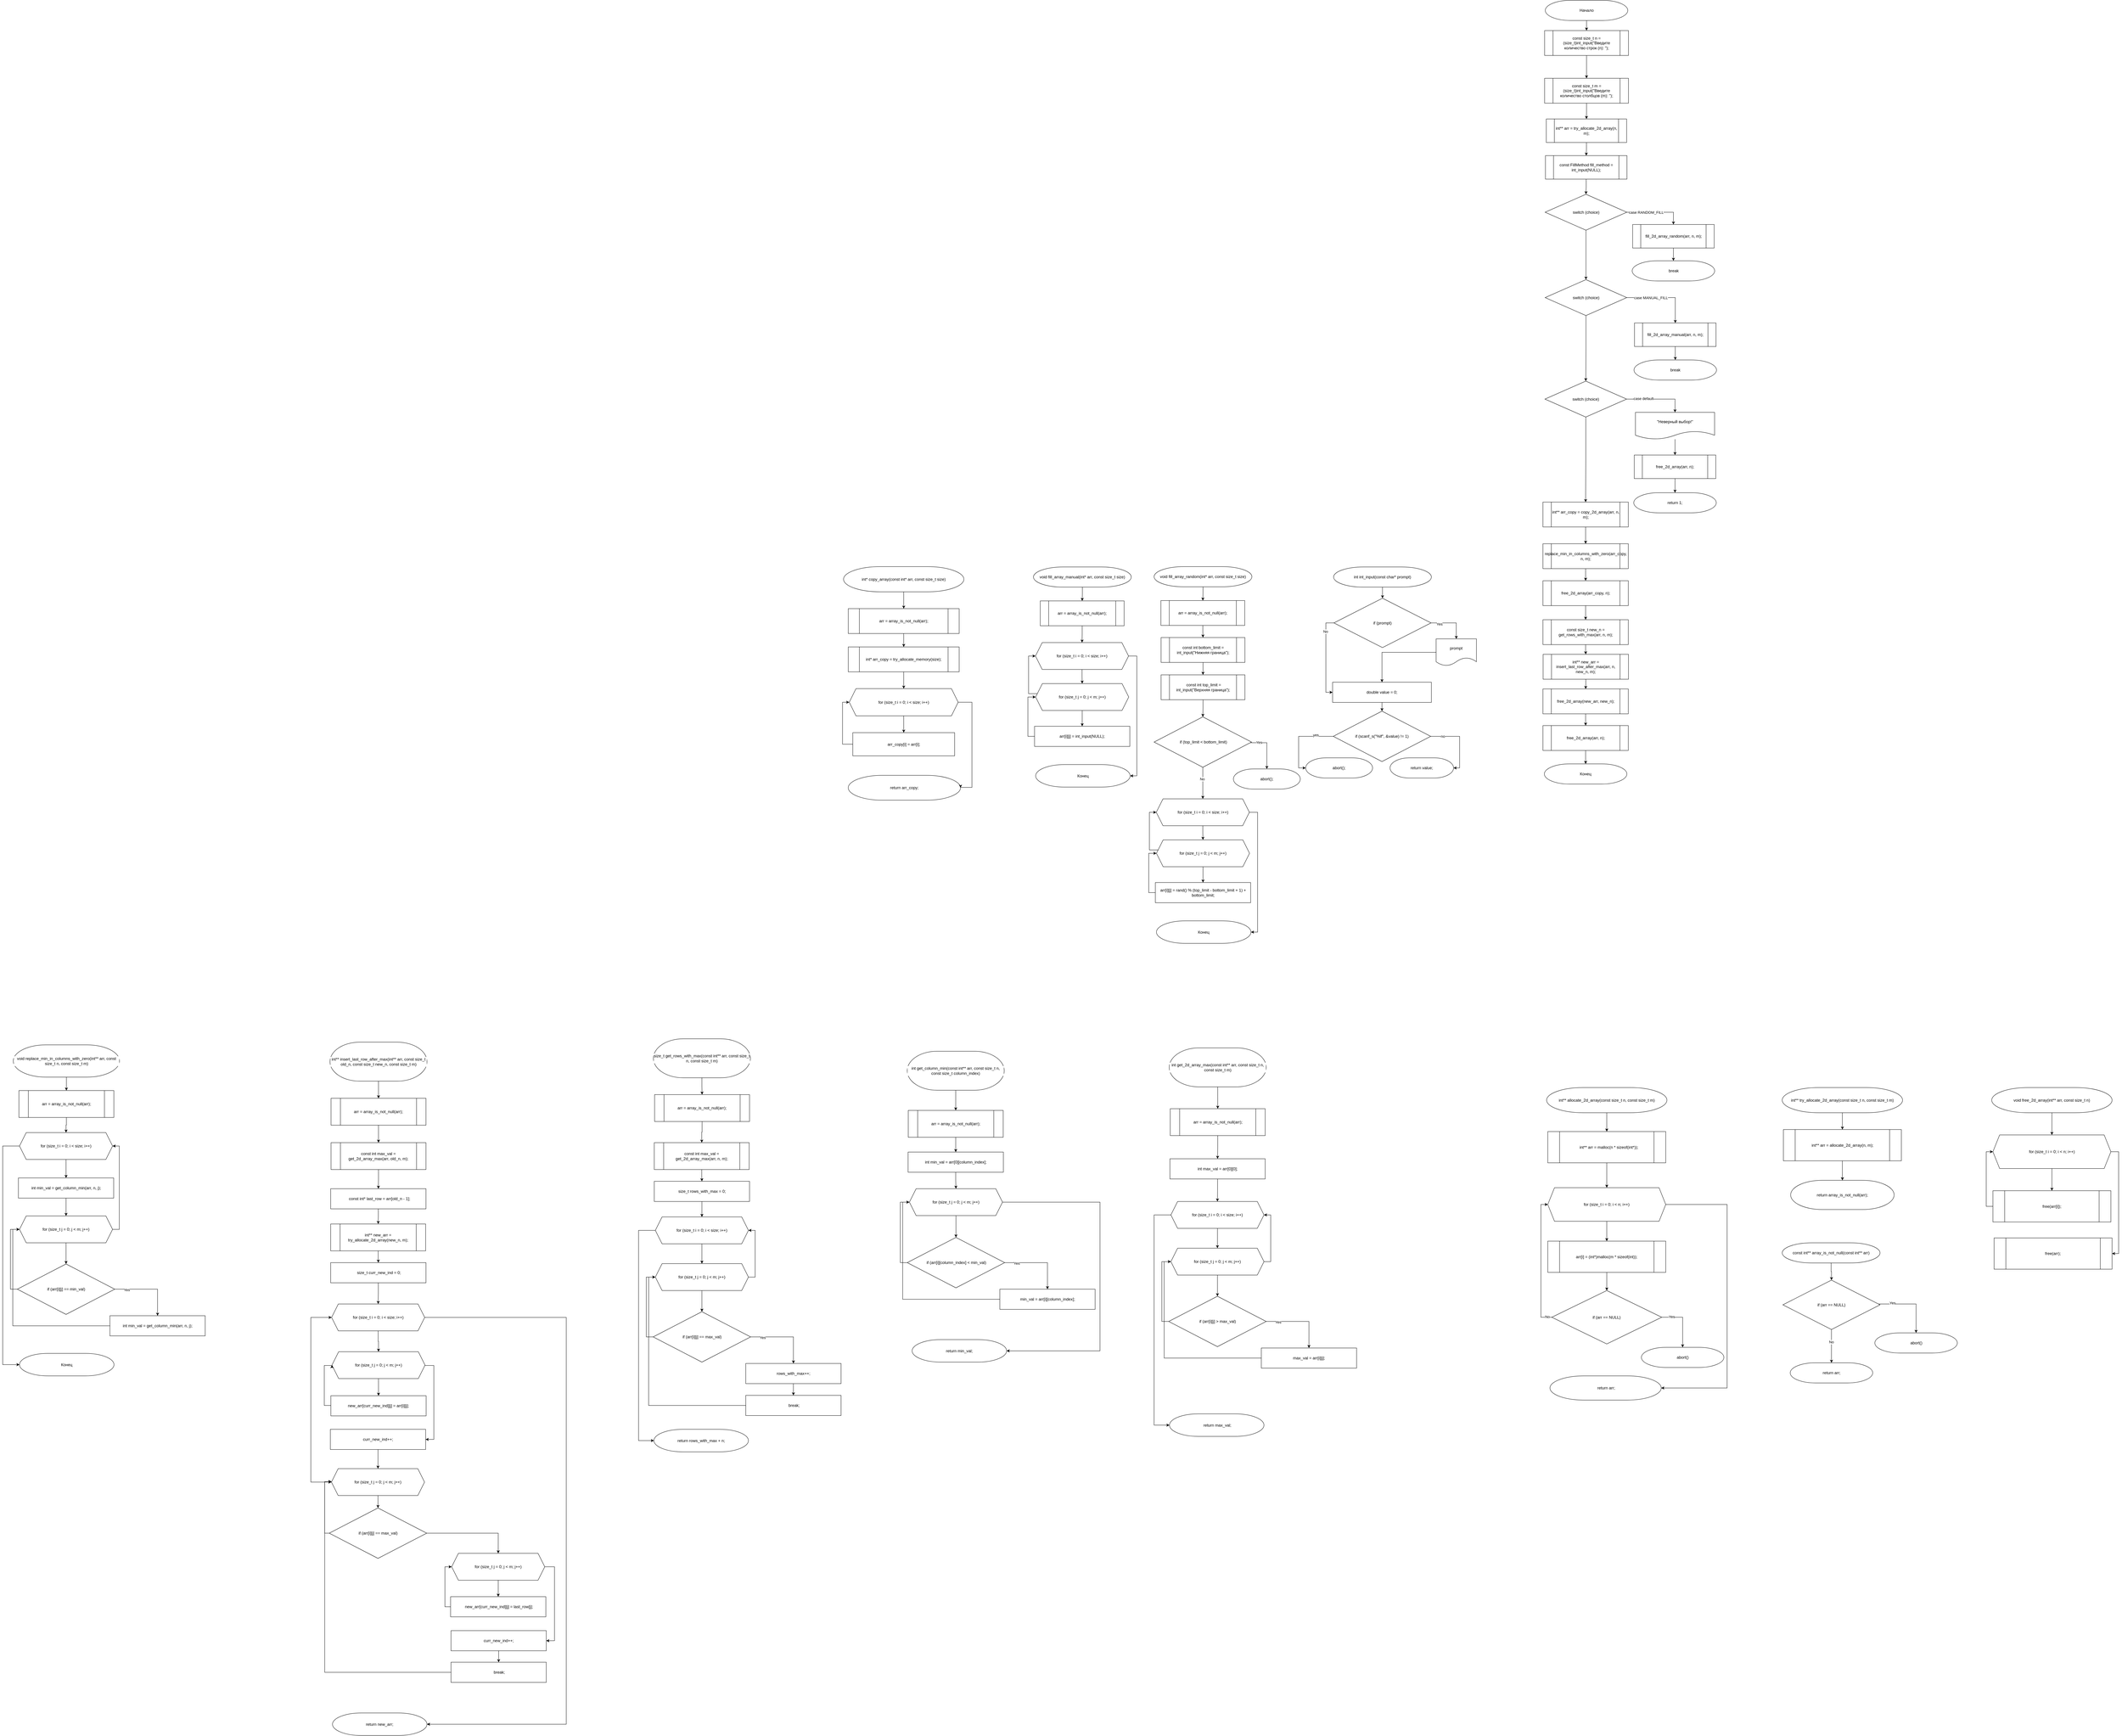<mxfile version="25.0.2">
  <diagram name="Страница — 1" id="hPPcrUByunXkYxeMK2Q-">
    <mxGraphModel dx="7297" dy="2411" grid="0" gridSize="10" guides="1" tooltips="1" connect="1" arrows="1" fold="1" page="0" pageScale="1" pageWidth="827" pageHeight="1169" math="0" shadow="0">
      <root>
        <mxCell id="0" />
        <mxCell id="1" parent="0" />
        <mxCell id="GHRtYDCEH5w4BQ2-92Rh-2" value="" style="edgeStyle=orthogonalEdgeStyle;rounded=0;orthogonalLoop=1;jettySize=auto;html=1;" edge="1" parent="1" source="oDRff6TJp-jYX63QM0Q1-2" target="GHRtYDCEH5w4BQ2-92Rh-1">
          <mxGeometry relative="1" as="geometry" />
        </mxCell>
        <mxCell id="oDRff6TJp-jYX63QM0Q1-2" value="const size_t n = (size_t)int_input(&quot;Введите количество строк (n): &quot;);" style="shape=process;whiteSpace=wrap;html=1;backgroundOutline=1;" parent="1" vertex="1">
          <mxGeometry x="1458" y="146" width="249.5" height="74" as="geometry" />
        </mxCell>
        <mxCell id="oDRff6TJp-jYX63QM0Q1-3" value="" style="edgeStyle=orthogonalEdgeStyle;rounded=0;orthogonalLoop=1;jettySize=auto;html=1;" parent="1" source="oDRff6TJp-jYX63QM0Q1-4" target="oDRff6TJp-jYX63QM0Q1-2" edge="1">
          <mxGeometry relative="1" as="geometry" />
        </mxCell>
        <mxCell id="oDRff6TJp-jYX63QM0Q1-4" value="Начало" style="strokeWidth=1;html=1;shape=mxgraph.flowchart.terminator;whiteSpace=wrap;" parent="1" vertex="1">
          <mxGeometry x="1460" y="56" width="245.5" height="60" as="geometry" />
        </mxCell>
        <mxCell id="oDRff6TJp-jYX63QM0Q1-5" value="" style="edgeStyle=orthogonalEdgeStyle;rounded=0;orthogonalLoop=1;jettySize=auto;html=1;" parent="1" source="oDRff6TJp-jYX63QM0Q1-6" target="oDRff6TJp-jYX63QM0Q1-8" edge="1">
          <mxGeometry relative="1" as="geometry" />
        </mxCell>
        <mxCell id="oDRff6TJp-jYX63QM0Q1-6" value="int** arr = try_allocate_2d_array(n, m);" style="shape=process;whiteSpace=wrap;html=1;backgroundOutline=1;" parent="1" vertex="1">
          <mxGeometry x="1463" y="409" width="239" height="70" as="geometry" />
        </mxCell>
        <mxCell id="oDRff6TJp-jYX63QM0Q1-49" style="edgeStyle=orthogonalEdgeStyle;rounded=0;orthogonalLoop=1;jettySize=auto;html=1;entryX=0.5;entryY=0;entryDx=0;entryDy=0;" parent="1" source="oDRff6TJp-jYX63QM0Q1-8" target="oDRff6TJp-jYX63QM0Q1-14" edge="1">
          <mxGeometry relative="1" as="geometry" />
        </mxCell>
        <mxCell id="oDRff6TJp-jYX63QM0Q1-8" value="const FillMethod fill_method = int_input(NULL);" style="shape=process;whiteSpace=wrap;html=1;backgroundOutline=1;" parent="1" vertex="1">
          <mxGeometry x="1460.5" y="518" width="242.5" height="70" as="geometry" />
        </mxCell>
        <mxCell id="oDRff6TJp-jYX63QM0Q1-11" style="edgeStyle=orthogonalEdgeStyle;rounded=0;orthogonalLoop=1;jettySize=auto;html=1;entryX=0.5;entryY=0;entryDx=0;entryDy=0;" parent="1" source="oDRff6TJp-jYX63QM0Q1-14" target="oDRff6TJp-jYX63QM0Q1-16" edge="1">
          <mxGeometry relative="1" as="geometry" />
        </mxCell>
        <mxCell id="oDRff6TJp-jYX63QM0Q1-12" value="case RANDOM_FILL" style="edgeLabel;html=1;align=center;verticalAlign=middle;resizable=0;points=[];" parent="oDRff6TJp-jYX63QM0Q1-11" vertex="1" connectable="0">
          <mxGeometry x="-0.552" relative="1" as="geometry">
            <mxPoint x="18" as="offset" />
          </mxGeometry>
        </mxCell>
        <mxCell id="oDRff6TJp-jYX63QM0Q1-13" style="edgeStyle=orthogonalEdgeStyle;rounded=0;orthogonalLoop=1;jettySize=auto;html=1;entryX=0.5;entryY=0;entryDx=0;entryDy=0;" parent="1" source="oDRff6TJp-jYX63QM0Q1-14" target="oDRff6TJp-jYX63QM0Q1-21" edge="1">
          <mxGeometry relative="1" as="geometry" />
        </mxCell>
        <mxCell id="oDRff6TJp-jYX63QM0Q1-14" value="switch (choice)" style="rhombus;whiteSpace=wrap;html=1;" parent="1" vertex="1">
          <mxGeometry x="1459.5" y="633" width="243" height="107" as="geometry" />
        </mxCell>
        <mxCell id="oDRff6TJp-jYX63QM0Q1-15" value="" style="edgeStyle=orthogonalEdgeStyle;rounded=0;orthogonalLoop=1;jettySize=auto;html=1;" parent="1" source="oDRff6TJp-jYX63QM0Q1-16" target="oDRff6TJp-jYX63QM0Q1-17" edge="1">
          <mxGeometry relative="1" as="geometry" />
        </mxCell>
        <mxCell id="oDRff6TJp-jYX63QM0Q1-16" value="fill_2d_array_random(arr, n, m);" style="shape=process;whiteSpace=wrap;html=1;backgroundOutline=1;" parent="1" vertex="1">
          <mxGeometry x="1720" y="723" width="242.5" height="70" as="geometry" />
        </mxCell>
        <mxCell id="oDRff6TJp-jYX63QM0Q1-17" value="break" style="strokeWidth=1;html=1;shape=mxgraph.flowchart.terminator;whiteSpace=wrap;" parent="1" vertex="1">
          <mxGeometry x="1718.5" y="831" width="245.5" height="60" as="geometry" />
        </mxCell>
        <mxCell id="oDRff6TJp-jYX63QM0Q1-18" style="edgeStyle=orthogonalEdgeStyle;rounded=0;orthogonalLoop=1;jettySize=auto;html=1;entryX=0.5;entryY=0;entryDx=0;entryDy=0;" parent="1" source="oDRff6TJp-jYX63QM0Q1-21" target="oDRff6TJp-jYX63QM0Q1-23" edge="1">
          <mxGeometry relative="1" as="geometry" />
        </mxCell>
        <mxCell id="oDRff6TJp-jYX63QM0Q1-19" value="case&amp;nbsp;MANUAL_FILL" style="edgeLabel;html=1;align=center;verticalAlign=middle;resizable=0;points=[];" parent="oDRff6TJp-jYX63QM0Q1-18" vertex="1" connectable="0">
          <mxGeometry x="-0.607" y="-1" relative="1" as="geometry">
            <mxPoint x="28" y="-1" as="offset" />
          </mxGeometry>
        </mxCell>
        <mxCell id="oDRff6TJp-jYX63QM0Q1-20" style="edgeStyle=orthogonalEdgeStyle;rounded=0;orthogonalLoop=1;jettySize=auto;html=1;entryX=0.5;entryY=0;entryDx=0;entryDy=0;" parent="1" source="oDRff6TJp-jYX63QM0Q1-21" target="oDRff6TJp-jYX63QM0Q1-34" edge="1">
          <mxGeometry relative="1" as="geometry">
            <mxPoint x="1581" y="1181" as="targetPoint" />
          </mxGeometry>
        </mxCell>
        <mxCell id="oDRff6TJp-jYX63QM0Q1-21" value="switch (choice)" style="rhombus;whiteSpace=wrap;html=1;" parent="1" vertex="1">
          <mxGeometry x="1459.5" y="887" width="243" height="107" as="geometry" />
        </mxCell>
        <mxCell id="oDRff6TJp-jYX63QM0Q1-22" value="" style="edgeStyle=orthogonalEdgeStyle;rounded=0;orthogonalLoop=1;jettySize=auto;html=1;" parent="1" source="oDRff6TJp-jYX63QM0Q1-23" target="oDRff6TJp-jYX63QM0Q1-24" edge="1">
          <mxGeometry relative="1" as="geometry" />
        </mxCell>
        <mxCell id="oDRff6TJp-jYX63QM0Q1-23" value="fill_2d_array_manual(arr, n, m);" style="shape=process;whiteSpace=wrap;html=1;backgroundOutline=1;" parent="1" vertex="1">
          <mxGeometry x="1725.5" y="1016" width="242.5" height="70" as="geometry" />
        </mxCell>
        <mxCell id="oDRff6TJp-jYX63QM0Q1-24" value="break" style="strokeWidth=1;html=1;shape=mxgraph.flowchart.terminator;whiteSpace=wrap;" parent="1" vertex="1">
          <mxGeometry x="1724" y="1126" width="245.5" height="60" as="geometry" />
        </mxCell>
        <mxCell id="oDRff6TJp-jYX63QM0Q1-32" style="edgeStyle=orthogonalEdgeStyle;rounded=0;orthogonalLoop=1;jettySize=auto;html=1;entryX=0.5;entryY=0;entryDx=0;entryDy=0;" parent="1" source="oDRff6TJp-jYX63QM0Q1-34" target="oDRff6TJp-jYX63QM0Q1-37" edge="1">
          <mxGeometry relative="1" as="geometry" />
        </mxCell>
        <mxCell id="oDRff6TJp-jYX63QM0Q1-33" value="case&amp;nbsp;default" style="edgeLabel;html=1;align=center;verticalAlign=middle;resizable=0;points=[];" parent="oDRff6TJp-jYX63QM0Q1-32" vertex="1" connectable="0">
          <mxGeometry x="-0.46" y="2" relative="1" as="geometry">
            <mxPoint as="offset" />
          </mxGeometry>
        </mxCell>
        <mxCell id="oDRff6TJp-jYX63QM0Q1-48" style="edgeStyle=orthogonalEdgeStyle;rounded=0;orthogonalLoop=1;jettySize=auto;html=1;entryX=0.5;entryY=0;entryDx=0;entryDy=0;" parent="1" source="oDRff6TJp-jYX63QM0Q1-34" target="oDRff6TJp-jYX63QM0Q1-42" edge="1">
          <mxGeometry relative="1" as="geometry" />
        </mxCell>
        <mxCell id="oDRff6TJp-jYX63QM0Q1-34" value="switch (choice)" style="rhombus;whiteSpace=wrap;html=1;" parent="1" vertex="1">
          <mxGeometry x="1459" y="1189" width="243" height="107" as="geometry" />
        </mxCell>
        <mxCell id="oDRff6TJp-jYX63QM0Q1-35" value="return 1;" style="strokeWidth=1;html=1;shape=mxgraph.flowchart.terminator;whiteSpace=wrap;" parent="1" vertex="1">
          <mxGeometry x="1723.25" y="1521" width="245.5" height="60" as="geometry" />
        </mxCell>
        <mxCell id="oDRff6TJp-jYX63QM0Q1-39" value="" style="edgeStyle=orthogonalEdgeStyle;rounded=0;orthogonalLoop=1;jettySize=auto;html=1;" parent="1" source="oDRff6TJp-jYX63QM0Q1-37" target="oDRff6TJp-jYX63QM0Q1-38" edge="1">
          <mxGeometry relative="1" as="geometry" />
        </mxCell>
        <mxCell id="oDRff6TJp-jYX63QM0Q1-37" value="&quot;Неверный выбор!&quot;" style="shape=document;whiteSpace=wrap;html=1;boundedLbl=1;" parent="1" vertex="1">
          <mxGeometry x="1728.25" y="1282" width="235.5" height="80" as="geometry" />
        </mxCell>
        <mxCell id="oDRff6TJp-jYX63QM0Q1-40" value="" style="edgeStyle=orthogonalEdgeStyle;rounded=0;orthogonalLoop=1;jettySize=auto;html=1;" parent="1" source="oDRff6TJp-jYX63QM0Q1-38" target="oDRff6TJp-jYX63QM0Q1-35" edge="1">
          <mxGeometry relative="1" as="geometry" />
        </mxCell>
        <mxCell id="oDRff6TJp-jYX63QM0Q1-38" value="free_2d_array(arr, n);" style="shape=process;whiteSpace=wrap;html=1;backgroundOutline=1;" parent="1" vertex="1">
          <mxGeometry x="1724.75" y="1409" width="242.5" height="70" as="geometry" />
        </mxCell>
        <mxCell id="-zyMJAFenhCZZxNxGUtv-7" value="" style="edgeStyle=orthogonalEdgeStyle;rounded=0;orthogonalLoop=1;jettySize=auto;html=1;" parent="1" source="oDRff6TJp-jYX63QM0Q1-42" target="oDRff6TJp-jYX63QM0Q1-43" edge="1">
          <mxGeometry relative="1" as="geometry" />
        </mxCell>
        <mxCell id="oDRff6TJp-jYX63QM0Q1-42" value="int** arr_copy = copy_2d_array(arr, n, m);" style="shape=process;whiteSpace=wrap;html=1;backgroundOutline=1;" parent="1" vertex="1">
          <mxGeometry x="1453" y="1549" width="254" height="74" as="geometry" />
        </mxCell>
        <mxCell id="-zyMJAFenhCZZxNxGUtv-8" value="" style="edgeStyle=orthogonalEdgeStyle;rounded=0;orthogonalLoop=1;jettySize=auto;html=1;" parent="1" source="oDRff6TJp-jYX63QM0Q1-43" target="oDRff6TJp-jYX63QM0Q1-46" edge="1">
          <mxGeometry relative="1" as="geometry" />
        </mxCell>
        <mxCell id="oDRff6TJp-jYX63QM0Q1-43" value="replace_min_in_columns_with_zero(arr_copy, n, m);" style="shape=process;whiteSpace=wrap;html=1;backgroundOutline=1;" parent="1" vertex="1">
          <mxGeometry x="1453" y="1673" width="254" height="74" as="geometry" />
        </mxCell>
        <mxCell id="-zyMJAFenhCZZxNxGUtv-9" value="" style="edgeStyle=orthogonalEdgeStyle;rounded=0;orthogonalLoop=1;jettySize=auto;html=1;" parent="1" source="oDRff6TJp-jYX63QM0Q1-46" target="-zyMJAFenhCZZxNxGUtv-1" edge="1">
          <mxGeometry relative="1" as="geometry" />
        </mxCell>
        <mxCell id="oDRff6TJp-jYX63QM0Q1-46" value="free_2d_array(arr_copy, n);" style="shape=process;whiteSpace=wrap;html=1;backgroundOutline=1;" parent="1" vertex="1">
          <mxGeometry x="1453" y="1783" width="254" height="74" as="geometry" />
        </mxCell>
        <mxCell id="-zyMJAFenhCZZxNxGUtv-13" value="" style="edgeStyle=orthogonalEdgeStyle;rounded=0;orthogonalLoop=1;jettySize=auto;html=1;" parent="1" source="oDRff6TJp-jYX63QM0Q1-47" target="-zyMJAFenhCZZxNxGUtv-3" edge="1">
          <mxGeometry relative="1" as="geometry" />
        </mxCell>
        <mxCell id="oDRff6TJp-jYX63QM0Q1-47" value="free_2d_array(new_arr, new_n);" style="shape=process;whiteSpace=wrap;html=1;backgroundOutline=1;" parent="1" vertex="1">
          <mxGeometry x="1453" y="2105" width="254" height="74" as="geometry" />
        </mxCell>
        <mxCell id="oDRff6TJp-jYX63QM0Q1-50" style="edgeStyle=orthogonalEdgeStyle;rounded=0;orthogonalLoop=1;jettySize=auto;html=1;entryX=1;entryY=0.5;entryDx=0;entryDy=0;exitX=1;exitY=0.5;exitDx=0;exitDy=0;entryPerimeter=0;" parent="1" source="oDRff6TJp-jYX63QM0Q1-54" target="oDRff6TJp-jYX63QM0Q1-58" edge="1">
          <mxGeometry relative="1" as="geometry">
            <mxPoint x="1112.59" y="2252" as="sourcePoint" />
            <mxPoint x="1182.59" y="2432" as="targetPoint" />
            <Array as="points">
              <mxPoint x="1205.09" y="2246" />
              <mxPoint x="1205.09" y="2340" />
            </Array>
          </mxGeometry>
        </mxCell>
        <mxCell id="oDRff6TJp-jYX63QM0Q1-51" value="no" style="edgeLabel;html=1;align=center;verticalAlign=middle;resizable=0;points=[];" parent="oDRff6TJp-jYX63QM0Q1-50" vertex="1" connectable="0">
          <mxGeometry x="-0.638" relative="1" as="geometry">
            <mxPoint as="offset" />
          </mxGeometry>
        </mxCell>
        <mxCell id="oDRff6TJp-jYX63QM0Q1-52" style="edgeStyle=orthogonalEdgeStyle;rounded=0;orthogonalLoop=1;jettySize=auto;html=1;entryX=0;entryY=0.5;entryDx=0;entryDy=0;exitX=0;exitY=0.5;exitDx=0;exitDy=0;entryPerimeter=0;" parent="1" source="oDRff6TJp-jYX63QM0Q1-54" target="oDRff6TJp-jYX63QM0Q1-57" edge="1">
          <mxGeometry relative="1" as="geometry">
            <mxPoint x="832.59" y="2252" as="sourcePoint" />
            <mxPoint x="757.59" y="2432" as="targetPoint" />
            <Array as="points">
              <mxPoint x="726.09" y="2246" />
              <mxPoint x="726.09" y="2340" />
            </Array>
          </mxGeometry>
        </mxCell>
        <mxCell id="oDRff6TJp-jYX63QM0Q1-53" value="yes" style="edgeLabel;html=1;align=center;verticalAlign=middle;resizable=0;points=[];" parent="oDRff6TJp-jYX63QM0Q1-52" vertex="1" connectable="0">
          <mxGeometry x="-0.517" y="-4" relative="1" as="geometry">
            <mxPoint as="offset" />
          </mxGeometry>
        </mxCell>
        <mxCell id="oDRff6TJp-jYX63QM0Q1-54" value="if (scanf_s(&quot;%lf&quot;, &amp;amp;value) != 1)" style="rhombus;whiteSpace=wrap;html=1;" parent="1" vertex="1">
          <mxGeometry x="829.09" y="2171" width="290" height="150" as="geometry" />
        </mxCell>
        <mxCell id="oDRff6TJp-jYX63QM0Q1-68" value="" style="edgeStyle=orthogonalEdgeStyle;rounded=0;orthogonalLoop=1;jettySize=auto;html=1;" parent="1" source="oDRff6TJp-jYX63QM0Q1-56" target="oDRff6TJp-jYX63QM0Q1-61" edge="1">
          <mxGeometry relative="1" as="geometry" />
        </mxCell>
        <mxCell id="oDRff6TJp-jYX63QM0Q1-56" value="&lt;div style=&quot;background-color: rgb(255, 255, 255);&quot;&gt;&lt;pre style=&quot;&quot;&gt;&lt;font style=&quot;&quot;&gt;&lt;font face=&quot;Helvetica&quot;&gt;&lt;span style=&quot;white-space: normal;&quot;&gt;int int_input(const char* prompt)&lt;/span&gt;&lt;/font&gt;&lt;font face=&quot;JetBrains Mono, monospace&quot; color=&quot;#202020&quot;&gt;&lt;br&gt;&lt;/font&gt;&lt;/font&gt;&lt;/pre&gt;&lt;/div&gt;" style="strokeWidth=1;html=1;shape=mxgraph.flowchart.terminator;whiteSpace=wrap;" parent="1" vertex="1">
          <mxGeometry x="830.09" y="1742" width="291" height="60" as="geometry" />
        </mxCell>
        <mxCell id="oDRff6TJp-jYX63QM0Q1-57" value="&lt;font style=&quot;font-size: 12px;&quot;&gt;abort();&lt;/font&gt;" style="strokeWidth=1;html=1;shape=mxgraph.flowchart.terminator;whiteSpace=wrap;" parent="1" vertex="1">
          <mxGeometry x="747.09" y="2310" width="199" height="60" as="geometry" />
        </mxCell>
        <mxCell id="oDRff6TJp-jYX63QM0Q1-58" value="&lt;font style=&quot;font-size: 12px;&quot;&gt;return value;&lt;/font&gt;" style="strokeWidth=1;html=1;shape=mxgraph.flowchart.terminator;whiteSpace=wrap;" parent="1" vertex="1">
          <mxGeometry x="998.09" y="2310" width="189" height="60" as="geometry" />
        </mxCell>
        <mxCell id="oDRff6TJp-jYX63QM0Q1-59" value="" style="edgeStyle=orthogonalEdgeStyle;rounded=0;orthogonalLoop=1;jettySize=auto;html=1;" parent="1" source="oDRff6TJp-jYX63QM0Q1-60" target="oDRff6TJp-jYX63QM0Q1-54" edge="1">
          <mxGeometry relative="1" as="geometry" />
        </mxCell>
        <mxCell id="oDRff6TJp-jYX63QM0Q1-60" value="double value = 0;" style="rounded=0;whiteSpace=wrap;html=1;" parent="1" vertex="1">
          <mxGeometry x="827.09" y="2085" width="294" height="60" as="geometry" />
        </mxCell>
        <mxCell id="oDRff6TJp-jYX63QM0Q1-63" style="edgeStyle=orthogonalEdgeStyle;rounded=0;orthogonalLoop=1;jettySize=auto;html=1;entryX=0.5;entryY=0;entryDx=0;entryDy=0;" parent="1" source="oDRff6TJp-jYX63QM0Q1-61" target="oDRff6TJp-jYX63QM0Q1-62" edge="1">
          <mxGeometry relative="1" as="geometry" />
        </mxCell>
        <mxCell id="oDRff6TJp-jYX63QM0Q1-64" value="Yes" style="edgeLabel;html=1;align=center;verticalAlign=middle;resizable=0;points=[];" parent="oDRff6TJp-jYX63QM0Q1-63" vertex="1" connectable="0">
          <mxGeometry x="-0.591" y="-3" relative="1" as="geometry">
            <mxPoint as="offset" />
          </mxGeometry>
        </mxCell>
        <mxCell id="oDRff6TJp-jYX63QM0Q1-66" style="edgeStyle=orthogonalEdgeStyle;rounded=0;orthogonalLoop=1;jettySize=auto;html=1;entryX=0;entryY=0.5;entryDx=0;entryDy=0;" parent="1" source="oDRff6TJp-jYX63QM0Q1-61" target="oDRff6TJp-jYX63QM0Q1-60" edge="1">
          <mxGeometry relative="1" as="geometry">
            <Array as="points">
              <mxPoint x="807.14" y="1909" />
              <mxPoint x="807.14" y="2115" />
            </Array>
          </mxGeometry>
        </mxCell>
        <mxCell id="oDRff6TJp-jYX63QM0Q1-67" value="No" style="edgeLabel;html=1;align=center;verticalAlign=middle;resizable=0;points=[];" parent="oDRff6TJp-jYX63QM0Q1-66" vertex="1" connectable="0">
          <mxGeometry x="-0.603" y="-1" relative="1" as="geometry">
            <mxPoint as="offset" />
          </mxGeometry>
        </mxCell>
        <mxCell id="oDRff6TJp-jYX63QM0Q1-61" value="if (prompt)" style="rhombus;whiteSpace=wrap;html=1;" parent="1" vertex="1">
          <mxGeometry x="831.06" y="1835" width="289.05" height="147" as="geometry" />
        </mxCell>
        <mxCell id="oDRff6TJp-jYX63QM0Q1-65" style="edgeStyle=orthogonalEdgeStyle;rounded=0;orthogonalLoop=1;jettySize=auto;html=1;entryX=0.5;entryY=0;entryDx=0;entryDy=0;" parent="1" source="oDRff6TJp-jYX63QM0Q1-62" target="oDRff6TJp-jYX63QM0Q1-60" edge="1">
          <mxGeometry relative="1" as="geometry" />
        </mxCell>
        <mxCell id="oDRff6TJp-jYX63QM0Q1-62" value="prompt" style="shape=document;whiteSpace=wrap;html=1;boundedLbl=1;" parent="1" vertex="1">
          <mxGeometry x="1135.14" y="1956" width="120" height="80" as="geometry" />
        </mxCell>
        <mxCell id="oDRff6TJp-jYX63QM0Q1-90" value="" style="edgeStyle=orthogonalEdgeStyle;rounded=0;orthogonalLoop=1;jettySize=auto;html=1;" parent="1" source="oDRff6TJp-jYX63QM0Q1-69" target="oDRff6TJp-jYX63QM0Q1-89" edge="1">
          <mxGeometry relative="1" as="geometry" />
        </mxCell>
        <mxCell id="oDRff6TJp-jYX63QM0Q1-69" value="&lt;div style=&quot;background-color: rgb(255, 255, 255);&quot;&gt;&lt;pre style=&quot;&quot;&gt;&lt;font style=&quot;&quot;&gt;&lt;font face=&quot;Helvetica&quot;&gt;&lt;span style=&quot;white-space: normal;&quot;&gt;void fill_array_random(int* arr, const size_t size)&lt;/span&gt;&lt;/font&gt;&lt;font face=&quot;JetBrains Mono, monospace&quot; color=&quot;#202020&quot;&gt;&lt;br&gt;&lt;/font&gt;&lt;/font&gt;&lt;/pre&gt;&lt;/div&gt;" style="strokeWidth=1;html=1;shape=mxgraph.flowchart.terminator;whiteSpace=wrap;" parent="1" vertex="1">
          <mxGeometry x="296" y="1741" width="291" height="60" as="geometry" />
        </mxCell>
        <mxCell id="oDRff6TJp-jYX63QM0Q1-73" value="" style="edgeStyle=orthogonalEdgeStyle;rounded=0;orthogonalLoop=1;jettySize=auto;html=1;" parent="1" source="oDRff6TJp-jYX63QM0Q1-70" target="oDRff6TJp-jYX63QM0Q1-72" edge="1">
          <mxGeometry relative="1" as="geometry" />
        </mxCell>
        <mxCell id="oDRff6TJp-jYX63QM0Q1-70" value="const int bottom_limit = int_input(&quot;Нижняя граница&quot;);" style="shape=process;whiteSpace=wrap;html=1;backgroundOutline=1;" parent="1" vertex="1">
          <mxGeometry x="316.75" y="1952" width="249.5" height="74" as="geometry" />
        </mxCell>
        <mxCell id="oDRff6TJp-jYX63QM0Q1-79" value="" style="edgeStyle=orthogonalEdgeStyle;rounded=0;orthogonalLoop=1;jettySize=auto;html=1;" parent="1" source="oDRff6TJp-jYX63QM0Q1-72" target="oDRff6TJp-jYX63QM0Q1-75" edge="1">
          <mxGeometry relative="1" as="geometry" />
        </mxCell>
        <mxCell id="oDRff6TJp-jYX63QM0Q1-72" value="&amp;nbsp;const int top_limit = int_input(&quot;Верхняя граница&quot;);" style="shape=process;whiteSpace=wrap;html=1;backgroundOutline=1;" parent="1" vertex="1">
          <mxGeometry x="316.75" y="2063" width="249.5" height="74" as="geometry" />
        </mxCell>
        <mxCell id="oDRff6TJp-jYX63QM0Q1-84" style="edgeStyle=orthogonalEdgeStyle;rounded=0;orthogonalLoop=1;jettySize=auto;html=1;" parent="1" source="oDRff6TJp-jYX63QM0Q1-75" target="oDRff6TJp-jYX63QM0Q1-80" edge="1">
          <mxGeometry relative="1" as="geometry" />
        </mxCell>
        <mxCell id="oDRff6TJp-jYX63QM0Q1-86" value="No" style="edgeLabel;html=1;align=center;verticalAlign=middle;resizable=0;points=[];" parent="oDRff6TJp-jYX63QM0Q1-84" vertex="1" connectable="0">
          <mxGeometry x="-0.255" y="-2" relative="1" as="geometry">
            <mxPoint as="offset" />
          </mxGeometry>
        </mxCell>
        <mxCell id="oDRff6TJp-jYX63QM0Q1-75" value="&amp;nbsp;if (top_limit &amp;lt; bottom_limit)" style="rhombus;whiteSpace=wrap;html=1;" parent="1" vertex="1">
          <mxGeometry x="296" y="2188" width="290" height="150" as="geometry" />
        </mxCell>
        <mxCell id="oDRff6TJp-jYX63QM0Q1-76" value="&lt;font style=&quot;font-size: 12px;&quot;&gt;abort();&lt;/font&gt;" style="strokeWidth=1;html=1;shape=mxgraph.flowchart.terminator;whiteSpace=wrap;" parent="1" vertex="1">
          <mxGeometry x="532" y="2343" width="199" height="60" as="geometry" />
        </mxCell>
        <mxCell id="oDRff6TJp-jYX63QM0Q1-77" style="edgeStyle=orthogonalEdgeStyle;rounded=0;orthogonalLoop=1;jettySize=auto;html=1;entryX=0.5;entryY=0;entryDx=0;entryDy=0;entryPerimeter=0;" parent="1" source="oDRff6TJp-jYX63QM0Q1-75" target="oDRff6TJp-jYX63QM0Q1-76" edge="1">
          <mxGeometry relative="1" as="geometry">
            <Array as="points">
              <mxPoint x="632" y="2265" />
            </Array>
          </mxGeometry>
        </mxCell>
        <mxCell id="oDRff6TJp-jYX63QM0Q1-85" value="Yes" style="edgeLabel;html=1;align=center;verticalAlign=middle;resizable=0;points=[];" parent="oDRff6TJp-jYX63QM0Q1-77" vertex="1" connectable="0">
          <mxGeometry x="-0.594" y="1" relative="1" as="geometry">
            <mxPoint as="offset" />
          </mxGeometry>
        </mxCell>
        <mxCell id="GHRtYDCEH5w4BQ2-92Rh-24" value="" style="edgeStyle=orthogonalEdgeStyle;rounded=0;orthogonalLoop=1;jettySize=auto;html=1;" edge="1" parent="1" source="oDRff6TJp-jYX63QM0Q1-80" target="GHRtYDCEH5w4BQ2-92Rh-23">
          <mxGeometry relative="1" as="geometry" />
        </mxCell>
        <mxCell id="oDRff6TJp-jYX63QM0Q1-80" value="for (size_t i = 0; i &amp;lt; size; i++)" style="shape=hexagon;perimeter=hexagonPerimeter2;whiteSpace=wrap;html=1;fixedSize=1;" parent="1" vertex="1">
          <mxGeometry x="302.5" y="2432" width="277" height="80" as="geometry" />
        </mxCell>
        <mxCell id="GHRtYDCEH5w4BQ2-92Rh-26" style="edgeStyle=orthogonalEdgeStyle;rounded=0;orthogonalLoop=1;jettySize=auto;html=1;entryX=0;entryY=0.5;entryDx=0;entryDy=0;" edge="1" parent="1" source="oDRff6TJp-jYX63QM0Q1-81" target="GHRtYDCEH5w4BQ2-92Rh-23">
          <mxGeometry relative="1" as="geometry">
            <Array as="points">
              <mxPoint x="280" y="2711" />
              <mxPoint x="280" y="2594" />
            </Array>
          </mxGeometry>
        </mxCell>
        <mxCell id="oDRff6TJp-jYX63QM0Q1-81" value="arr[i][j] = rand() % (top_limit - bottom_limit + 1) + bottom_limit;" style="rounded=0;whiteSpace=wrap;html=1;" parent="1" vertex="1">
          <mxGeometry x="299.75" y="2681" width="283.5" height="60" as="geometry" />
        </mxCell>
        <mxCell id="oDRff6TJp-jYX63QM0Q1-91" value="" style="edgeStyle=orthogonalEdgeStyle;rounded=0;orthogonalLoop=1;jettySize=auto;html=1;" parent="1" source="oDRff6TJp-jYX63QM0Q1-89" target="oDRff6TJp-jYX63QM0Q1-70" edge="1">
          <mxGeometry relative="1" as="geometry" />
        </mxCell>
        <mxCell id="oDRff6TJp-jYX63QM0Q1-89" value="arr = array_is_not_null(arr);" style="shape=process;whiteSpace=wrap;html=1;backgroundOutline=1;" parent="1" vertex="1">
          <mxGeometry x="316.25" y="1842" width="249.5" height="74" as="geometry" />
        </mxCell>
        <mxCell id="oDRff6TJp-jYX63QM0Q1-92" value="" style="edgeStyle=orthogonalEdgeStyle;rounded=0;orthogonalLoop=1;jettySize=auto;html=1;" parent="1" source="oDRff6TJp-jYX63QM0Q1-93" target="oDRff6TJp-jYX63QM0Q1-94" edge="1">
          <mxGeometry relative="1" as="geometry" />
        </mxCell>
        <mxCell id="oDRff6TJp-jYX63QM0Q1-93" value="&lt;div style=&quot;background-color: rgb(255, 255, 255);&quot;&gt;&lt;pre style=&quot;&quot;&gt;&lt;font style=&quot;&quot;&gt;&lt;font face=&quot;Helvetica&quot;&gt;&lt;span style=&quot;white-space: normal;&quot;&gt;void fill_array_manual(int* arr, const size_t size)&lt;/span&gt;&lt;/font&gt;&lt;font face=&quot;JetBrains Mono, monospace&quot; color=&quot;#202020&quot;&gt;&lt;br&gt;&lt;/font&gt;&lt;/font&gt;&lt;/pre&gt;&lt;/div&gt;" style="strokeWidth=1;html=1;shape=mxgraph.flowchart.terminator;whiteSpace=wrap;" parent="1" vertex="1">
          <mxGeometry x="-62.94" y="1742" width="291" height="60" as="geometry" />
        </mxCell>
        <mxCell id="GHRtYDCEH5w4BQ2-92Rh-39" value="" style="edgeStyle=orthogonalEdgeStyle;rounded=0;orthogonalLoop=1;jettySize=auto;html=1;" edge="1" parent="1" source="oDRff6TJp-jYX63QM0Q1-94" target="GHRtYDCEH5w4BQ2-92Rh-31">
          <mxGeometry relative="1" as="geometry" />
        </mxCell>
        <mxCell id="oDRff6TJp-jYX63QM0Q1-94" value="arr = array_is_not_null(arr);" style="shape=process;whiteSpace=wrap;html=1;backgroundOutline=1;" parent="1" vertex="1">
          <mxGeometry x="-42.69" y="1843" width="249.5" height="74" as="geometry" />
        </mxCell>
        <mxCell id="oDRff6TJp-jYX63QM0Q1-117" style="edgeStyle=orthogonalEdgeStyle;rounded=0;orthogonalLoop=1;jettySize=auto;html=1;entryX=1;entryY=0.5;entryDx=0;entryDy=0;entryPerimeter=0;" parent="1" edge="1">
          <mxGeometry relative="1" as="geometry">
            <Array as="points">
              <mxPoint x="-449" y="655" />
              <mxPoint x="-449" y="1052" />
            </Array>
            <mxPoint x="-621.0" y="654.5" as="sourcePoint" />
          </mxGeometry>
        </mxCell>
        <mxCell id="oDRff6TJp-jYX63QM0Q1-163" value="" style="edgeStyle=orthogonalEdgeStyle;rounded=0;orthogonalLoop=1;jettySize=auto;html=1;" parent="1" source="oDRff6TJp-jYX63QM0Q1-160" target="oDRff6TJp-jYX63QM0Q1-161" edge="1">
          <mxGeometry relative="1" as="geometry" />
        </mxCell>
        <mxCell id="oDRff6TJp-jYX63QM0Q1-160" value="&lt;div style=&quot;background-color: rgb(255, 255, 255);&quot;&gt;&lt;pre style=&quot;&quot;&gt;&lt;font style=&quot;&quot;&gt;&lt;font face=&quot;Helvetica&quot;&gt;&lt;span style=&quot;white-space: normal;&quot;&gt;int** try_allocate_2d_array(const size_t n, const size_t m)&lt;/span&gt;&lt;/font&gt;&lt;font face=&quot;JetBrains Mono, monospace&quot; color=&quot;#202020&quot;&gt;&lt;br&gt;&lt;/font&gt;&lt;/font&gt;&lt;/pre&gt;&lt;/div&gt;" style="strokeWidth=1;html=1;shape=mxgraph.flowchart.terminator;whiteSpace=wrap;" parent="1" vertex="1">
          <mxGeometry x="2165" y="3291" width="358" height="75" as="geometry" />
        </mxCell>
        <mxCell id="oDRff6TJp-jYX63QM0Q1-164" value="" style="edgeStyle=orthogonalEdgeStyle;rounded=0;orthogonalLoop=1;jettySize=auto;html=1;" parent="1" source="oDRff6TJp-jYX63QM0Q1-161" target="oDRff6TJp-jYX63QM0Q1-162" edge="1">
          <mxGeometry relative="1" as="geometry" />
        </mxCell>
        <mxCell id="GHRtYDCEH5w4BQ2-92Rh-5" style="edgeStyle=orthogonalEdgeStyle;rounded=0;orthogonalLoop=1;jettySize=auto;html=1;" edge="1" parent="1" source="oDRff6TJp-jYX63QM0Q1-161" target="oDRff6TJp-jYX63QM0Q1-162">
          <mxGeometry relative="1" as="geometry" />
        </mxCell>
        <mxCell id="oDRff6TJp-jYX63QM0Q1-161" value="int** arr = allocate_2d_array(n, m);" style="shape=process;whiteSpace=wrap;html=1;backgroundOutline=1;" parent="1" vertex="1">
          <mxGeometry x="2168.5" y="3416" width="351" height="93" as="geometry" />
        </mxCell>
        <mxCell id="oDRff6TJp-jYX63QM0Q1-162" value="return array_is_not_null(arr);" style="strokeWidth=1;html=1;shape=mxgraph.flowchart.terminator;whiteSpace=wrap;" parent="1" vertex="1">
          <mxGeometry x="2190.07" y="3567" width="307.87" height="87" as="geometry" />
        </mxCell>
        <mxCell id="oDRff6TJp-jYX63QM0Q1-167" value="" style="edgeStyle=orthogonalEdgeStyle;rounded=0;orthogonalLoop=1;jettySize=auto;html=1;" parent="1" source="oDRff6TJp-jYX63QM0Q1-165" target="oDRff6TJp-jYX63QM0Q1-166" edge="1">
          <mxGeometry relative="1" as="geometry" />
        </mxCell>
        <mxCell id="oDRff6TJp-jYX63QM0Q1-165" value="&lt;div style=&quot;background-color: rgb(255, 255, 255);&quot;&gt;&lt;pre style=&quot;&quot;&gt;&lt;font style=&quot;&quot;&gt;&lt;font face=&quot;Helvetica&quot;&gt;&lt;span style=&quot;white-space: normal;&quot;&gt;int* copy_array(const int* arr, const size_t size)&lt;/span&gt;&lt;/font&gt;&lt;font face=&quot;JetBrains Mono, monospace&quot; color=&quot;#202020&quot;&gt;&lt;br&gt;&lt;/font&gt;&lt;/font&gt;&lt;/pre&gt;&lt;/div&gt;" style="strokeWidth=1;html=1;shape=mxgraph.flowchart.terminator;whiteSpace=wrap;" parent="1" vertex="1">
          <mxGeometry x="-628" y="1741" width="358" height="75" as="geometry" />
        </mxCell>
        <mxCell id="oDRff6TJp-jYX63QM0Q1-169" value="" style="edgeStyle=orthogonalEdgeStyle;rounded=0;orthogonalLoop=1;jettySize=auto;html=1;" parent="1" source="oDRff6TJp-jYX63QM0Q1-166" target="oDRff6TJp-jYX63QM0Q1-168" edge="1">
          <mxGeometry relative="1" as="geometry" />
        </mxCell>
        <mxCell id="oDRff6TJp-jYX63QM0Q1-166" value="arr = array_is_not_null(arr);" style="shape=process;whiteSpace=wrap;html=1;backgroundOutline=1;" parent="1" vertex="1">
          <mxGeometry x="-614" y="1866" width="330" height="74" as="geometry" />
        </mxCell>
        <mxCell id="oDRff6TJp-jYX63QM0Q1-171" value="" style="edgeStyle=orthogonalEdgeStyle;rounded=0;orthogonalLoop=1;jettySize=auto;html=1;" parent="1" source="oDRff6TJp-jYX63QM0Q1-168" target="oDRff6TJp-jYX63QM0Q1-170" edge="1">
          <mxGeometry relative="1" as="geometry" />
        </mxCell>
        <mxCell id="oDRff6TJp-jYX63QM0Q1-168" value="int* arr_copy = try_allocate_memory(size);" style="shape=process;whiteSpace=wrap;html=1;backgroundOutline=1;" parent="1" vertex="1">
          <mxGeometry x="-614" y="1980" width="330" height="74" as="geometry" />
        </mxCell>
        <mxCell id="oDRff6TJp-jYX63QM0Q1-173" value="" style="edgeStyle=orthogonalEdgeStyle;rounded=0;orthogonalLoop=1;jettySize=auto;html=1;" parent="1" source="oDRff6TJp-jYX63QM0Q1-170" target="oDRff6TJp-jYX63QM0Q1-172" edge="1">
          <mxGeometry relative="1" as="geometry" />
        </mxCell>
        <mxCell id="oDRff6TJp-jYX63QM0Q1-170" value="for (size_t i = 0; i &amp;lt; size; i++)" style="shape=hexagon;perimeter=hexagonPerimeter2;whiteSpace=wrap;html=1;fixedSize=1;" parent="1" vertex="1">
          <mxGeometry x="-611" y="2104" width="324" height="81" as="geometry" />
        </mxCell>
        <mxCell id="oDRff6TJp-jYX63QM0Q1-174" style="edgeStyle=orthogonalEdgeStyle;rounded=0;orthogonalLoop=1;jettySize=auto;html=1;entryX=0;entryY=0.5;entryDx=0;entryDy=0;" parent="1" source="oDRff6TJp-jYX63QM0Q1-172" target="oDRff6TJp-jYX63QM0Q1-170" edge="1">
          <mxGeometry relative="1" as="geometry">
            <Array as="points">
              <mxPoint x="-631" y="2270" />
              <mxPoint x="-631" y="2145" />
            </Array>
          </mxGeometry>
        </mxCell>
        <mxCell id="oDRff6TJp-jYX63QM0Q1-172" value="arr_copy[i] = arr[i];" style="rounded=0;whiteSpace=wrap;html=1;" parent="1" vertex="1">
          <mxGeometry x="-600.5" y="2235" width="303" height="69" as="geometry" />
        </mxCell>
        <mxCell id="oDRff6TJp-jYX63QM0Q1-176" value="&lt;div style=&quot;background-color: rgb(255, 255, 255);&quot;&gt;&lt;pre style=&quot;&quot;&gt;&lt;font style=&quot;&quot;&gt;&lt;font face=&quot;Helvetica&quot;&gt;&lt;span style=&quot;white-space: normal;&quot;&gt;return arr_copy;&lt;/span&gt;&lt;/font&gt;&lt;font face=&quot;JetBrains Mono, monospace&quot; color=&quot;#202020&quot;&gt;&lt;br&gt;&lt;/font&gt;&lt;/font&gt;&lt;/pre&gt;&lt;/div&gt;" style="strokeWidth=1;html=1;shape=mxgraph.flowchart.terminator;whiteSpace=wrap;" parent="1" vertex="1">
          <mxGeometry x="-614" y="2362" width="334" height="74" as="geometry" />
        </mxCell>
        <mxCell id="oDRff6TJp-jYX63QM0Q1-177" style="edgeStyle=orthogonalEdgeStyle;rounded=0;orthogonalLoop=1;jettySize=auto;html=1;entryX=1;entryY=0.5;entryDx=0;entryDy=0;entryPerimeter=0;" parent="1" source="oDRff6TJp-jYX63QM0Q1-170" target="oDRff6TJp-jYX63QM0Q1-176" edge="1">
          <mxGeometry relative="1" as="geometry">
            <Array as="points">
              <mxPoint x="-246" y="2145" />
              <mxPoint x="-246" y="2398" />
            </Array>
          </mxGeometry>
        </mxCell>
        <mxCell id="oDRff6TJp-jYX63QM0Q1-224" value="" style="edgeStyle=orthogonalEdgeStyle;rounded=0;orthogonalLoop=1;jettySize=auto;html=1;" parent="1" source="oDRff6TJp-jYX63QM0Q1-216" target="oDRff6TJp-jYX63QM0Q1-218" edge="1">
          <mxGeometry relative="1" as="geometry" />
        </mxCell>
        <mxCell id="oDRff6TJp-jYX63QM0Q1-216" value="&lt;div style=&quot;background-color: rgb(255, 255, 255);&quot;&gt;&lt;pre style=&quot;&quot;&gt;&lt;font style=&quot;&quot;&gt;&lt;font face=&quot;Helvetica&quot;&gt;&lt;span style=&quot;white-space: normal;&quot;&gt;const int** array_is_not_null(const int** arr)&lt;/span&gt;&lt;/font&gt;&lt;font face=&quot;JetBrains Mono, monospace&quot; color=&quot;#202020&quot;&gt;&lt;br&gt;&lt;/font&gt;&lt;/font&gt;&lt;/pre&gt;&lt;/div&gt;" style="strokeWidth=1;html=1;shape=mxgraph.flowchart.terminator;whiteSpace=wrap;" parent="1" vertex="1">
          <mxGeometry x="2165" y="3753" width="291" height="60" as="geometry" />
        </mxCell>
        <mxCell id="oDRff6TJp-jYX63QM0Q1-217" value="" style="edgeStyle=orthogonalEdgeStyle;rounded=0;orthogonalLoop=1;jettySize=auto;html=1;" parent="1" source="oDRff6TJp-jYX63QM0Q1-218" target="oDRff6TJp-jYX63QM0Q1-222" edge="1">
          <mxGeometry relative="1" as="geometry" />
        </mxCell>
        <mxCell id="GHRtYDCEH5w4BQ2-92Rh-18" value="No" style="edgeLabel;html=1;align=center;verticalAlign=middle;resizable=0;points=[];" vertex="1" connectable="0" parent="oDRff6TJp-jYX63QM0Q1-217">
          <mxGeometry x="-0.257" y="-1" relative="1" as="geometry">
            <mxPoint as="offset" />
          </mxGeometry>
        </mxCell>
        <mxCell id="oDRff6TJp-jYX63QM0Q1-218" value="if (arr == NULL)" style="rhombus;whiteSpace=wrap;html=1;" parent="1" vertex="1">
          <mxGeometry x="2167" y="3864" width="289.05" height="147" as="geometry" />
        </mxCell>
        <mxCell id="oDRff6TJp-jYX63QM0Q1-219" value="abort()" style="strokeWidth=1;html=1;shape=mxgraph.flowchart.terminator;whiteSpace=wrap;" parent="1" vertex="1">
          <mxGeometry x="2440.55" y="4021" width="245.5" height="60" as="geometry" />
        </mxCell>
        <mxCell id="oDRff6TJp-jYX63QM0Q1-220" style="edgeStyle=orthogonalEdgeStyle;rounded=0;orthogonalLoop=1;jettySize=auto;html=1;entryX=0.5;entryY=0;entryDx=0;entryDy=0;entryPerimeter=0;" parent="1" source="oDRff6TJp-jYX63QM0Q1-218" target="oDRff6TJp-jYX63QM0Q1-219" edge="1">
          <mxGeometry relative="1" as="geometry">
            <Array as="points">
              <mxPoint x="2563.1" y="3935" />
            </Array>
          </mxGeometry>
        </mxCell>
        <mxCell id="oDRff6TJp-jYX63QM0Q1-221" value="Yes" style="edgeLabel;html=1;align=center;verticalAlign=middle;resizable=0;points=[];" parent="oDRff6TJp-jYX63QM0Q1-220" vertex="1" connectable="0">
          <mxGeometry x="-0.564" y="3" relative="1" as="geometry">
            <mxPoint x="-1" as="offset" />
          </mxGeometry>
        </mxCell>
        <mxCell id="oDRff6TJp-jYX63QM0Q1-222" value="return arr;" style="strokeWidth=1;html=1;shape=mxgraph.flowchart.terminator;whiteSpace=wrap;" parent="1" vertex="1">
          <mxGeometry x="2188.77" y="4110" width="245.5" height="60" as="geometry" />
        </mxCell>
        <mxCell id="-zyMJAFenhCZZxNxGUtv-10" value="" style="edgeStyle=orthogonalEdgeStyle;rounded=0;orthogonalLoop=1;jettySize=auto;html=1;" parent="1" source="-zyMJAFenhCZZxNxGUtv-1" target="-zyMJAFenhCZZxNxGUtv-2" edge="1">
          <mxGeometry relative="1" as="geometry" />
        </mxCell>
        <mxCell id="-zyMJAFenhCZZxNxGUtv-1" value="const size_t new_n = get_rows_with_max(arr, n, m);" style="shape=process;whiteSpace=wrap;html=1;backgroundOutline=1;" parent="1" vertex="1">
          <mxGeometry x="1453" y="1899" width="254" height="74" as="geometry" />
        </mxCell>
        <mxCell id="-zyMJAFenhCZZxNxGUtv-12" value="" style="edgeStyle=orthogonalEdgeStyle;rounded=0;orthogonalLoop=1;jettySize=auto;html=1;" parent="1" source="-zyMJAFenhCZZxNxGUtv-2" target="oDRff6TJp-jYX63QM0Q1-47" edge="1">
          <mxGeometry relative="1" as="geometry" />
        </mxCell>
        <mxCell id="-zyMJAFenhCZZxNxGUtv-2" value="int** new_arr = insert_last_row_after_max(arr, n, new_n, m);" style="shape=process;whiteSpace=wrap;html=1;backgroundOutline=1;" parent="1" vertex="1">
          <mxGeometry x="1453.5" y="2002" width="254" height="74" as="geometry" />
        </mxCell>
        <mxCell id="GHRtYDCEH5w4BQ2-92Rh-4" value="" style="edgeStyle=orthogonalEdgeStyle;rounded=0;orthogonalLoop=1;jettySize=auto;html=1;" edge="1" parent="1" source="-zyMJAFenhCZZxNxGUtv-3" target="-zyMJAFenhCZZxNxGUtv-6">
          <mxGeometry relative="1" as="geometry" />
        </mxCell>
        <mxCell id="-zyMJAFenhCZZxNxGUtv-3" value="free_2d_array(arr, n);" style="shape=process;whiteSpace=wrap;html=1;backgroundOutline=1;" parent="1" vertex="1">
          <mxGeometry x="1453" y="2214" width="254" height="74" as="geometry" />
        </mxCell>
        <mxCell id="-zyMJAFenhCZZxNxGUtv-6" value="Конец" style="strokeWidth=1;html=1;shape=mxgraph.flowchart.terminator;whiteSpace=wrap;" parent="1" vertex="1">
          <mxGeometry x="1457.25" y="2328" width="245.5" height="60" as="geometry" />
        </mxCell>
        <mxCell id="GHRtYDCEH5w4BQ2-92Rh-3" value="" style="edgeStyle=orthogonalEdgeStyle;rounded=0;orthogonalLoop=1;jettySize=auto;html=1;" edge="1" parent="1" source="GHRtYDCEH5w4BQ2-92Rh-1" target="oDRff6TJp-jYX63QM0Q1-6">
          <mxGeometry relative="1" as="geometry" />
        </mxCell>
        <mxCell id="GHRtYDCEH5w4BQ2-92Rh-1" value="const size_t m = (size_t)int_input(&quot;Введите количество столбцов (m): &quot;);" style="shape=process;whiteSpace=wrap;html=1;backgroundOutline=1;" vertex="1" parent="1">
          <mxGeometry x="1458" y="288" width="249.5" height="74" as="geometry" />
        </mxCell>
        <mxCell id="GHRtYDCEH5w4BQ2-92Rh-8" value="" style="edgeStyle=orthogonalEdgeStyle;rounded=0;orthogonalLoop=1;jettySize=auto;html=1;" edge="1" parent="1" source="GHRtYDCEH5w4BQ2-92Rh-6" target="GHRtYDCEH5w4BQ2-92Rh-7">
          <mxGeometry relative="1" as="geometry" />
        </mxCell>
        <mxCell id="GHRtYDCEH5w4BQ2-92Rh-6" value="&lt;div style=&quot;background-color: rgb(255, 255, 255);&quot;&gt;&lt;pre style=&quot;&quot;&gt;&lt;font style=&quot;&quot;&gt;&lt;font face=&quot;Helvetica&quot;&gt;&lt;span style=&quot;white-space: normal;&quot;&gt;int** allocate_2d_array(const size_t n, const size_t m)&lt;/span&gt;&lt;/font&gt;&lt;font face=&quot;JetBrains Mono, monospace&quot; color=&quot;#202020&quot;&gt;&lt;br&gt;&lt;/font&gt;&lt;/font&gt;&lt;/pre&gt;&lt;/div&gt;" style="strokeWidth=1;html=1;shape=mxgraph.flowchart.terminator;whiteSpace=wrap;" vertex="1" parent="1">
          <mxGeometry x="1463.95" y="3291" width="358" height="75" as="geometry" />
        </mxCell>
        <mxCell id="GHRtYDCEH5w4BQ2-92Rh-10" value="" style="edgeStyle=orthogonalEdgeStyle;rounded=0;orthogonalLoop=1;jettySize=auto;html=1;" edge="1" parent="1" source="GHRtYDCEH5w4BQ2-92Rh-7" target="GHRtYDCEH5w4BQ2-92Rh-9">
          <mxGeometry relative="1" as="geometry" />
        </mxCell>
        <mxCell id="GHRtYDCEH5w4BQ2-92Rh-7" value="&amp;nbsp; &amp;nbsp; int** arr = malloc(n * sizeof(int*));" style="shape=process;whiteSpace=wrap;html=1;backgroundOutline=1;" vertex="1" parent="1">
          <mxGeometry x="1467.45" y="3422" width="351" height="93" as="geometry" />
        </mxCell>
        <mxCell id="GHRtYDCEH5w4BQ2-92Rh-15" value="" style="edgeStyle=orthogonalEdgeStyle;rounded=0;orthogonalLoop=1;jettySize=auto;html=1;" edge="1" parent="1" source="GHRtYDCEH5w4BQ2-92Rh-9" target="GHRtYDCEH5w4BQ2-92Rh-11">
          <mxGeometry relative="1" as="geometry" />
        </mxCell>
        <mxCell id="GHRtYDCEH5w4BQ2-92Rh-9" value="for (size_t i = 0; i &amp;lt; n; i++)" style="shape=hexagon;perimeter=hexagonPerimeter2;whiteSpace=wrap;html=1;fixedSize=1;" vertex="1" parent="1">
          <mxGeometry x="1467.45" y="3589" width="351" height="100" as="geometry" />
        </mxCell>
        <mxCell id="GHRtYDCEH5w4BQ2-92Rh-16" value="" style="edgeStyle=orthogonalEdgeStyle;rounded=0;orthogonalLoop=1;jettySize=auto;html=1;" edge="1" parent="1" source="GHRtYDCEH5w4BQ2-92Rh-11" target="GHRtYDCEH5w4BQ2-92Rh-12">
          <mxGeometry relative="1" as="geometry" />
        </mxCell>
        <mxCell id="GHRtYDCEH5w4BQ2-92Rh-11" value="arr[i] = (int*)malloc(m * sizeof(int));" style="shape=process;whiteSpace=wrap;html=1;backgroundOutline=1;" vertex="1" parent="1">
          <mxGeometry x="1467.45" y="3748" width="351" height="93" as="geometry" />
        </mxCell>
        <mxCell id="GHRtYDCEH5w4BQ2-92Rh-19" style="edgeStyle=orthogonalEdgeStyle;rounded=0;orthogonalLoop=1;jettySize=auto;html=1;entryX=0;entryY=0.5;entryDx=0;entryDy=0;" edge="1" parent="1" source="GHRtYDCEH5w4BQ2-92Rh-12" target="GHRtYDCEH5w4BQ2-92Rh-9">
          <mxGeometry relative="1" as="geometry">
            <Array as="points">
              <mxPoint x="1446.95" y="3975" />
              <mxPoint x="1446.95" y="3639" />
            </Array>
          </mxGeometry>
        </mxCell>
        <mxCell id="GHRtYDCEH5w4BQ2-92Rh-20" value="No" style="edgeLabel;html=1;align=center;verticalAlign=middle;resizable=0;points=[];" vertex="1" connectable="0" parent="GHRtYDCEH5w4BQ2-92Rh-19">
          <mxGeometry x="-0.928" y="-2" relative="1" as="geometry">
            <mxPoint as="offset" />
          </mxGeometry>
        </mxCell>
        <mxCell id="GHRtYDCEH5w4BQ2-92Rh-12" value="if (arr == NULL)" style="rhombus;whiteSpace=wrap;html=1;" vertex="1" parent="1">
          <mxGeometry x="1479.42" y="3895" width="327.05" height="159" as="geometry" />
        </mxCell>
        <mxCell id="GHRtYDCEH5w4BQ2-92Rh-13" value="abort()" style="strokeWidth=1;html=1;shape=mxgraph.flowchart.terminator;whiteSpace=wrap;" vertex="1" parent="1">
          <mxGeometry x="1745.95" y="4064" width="245.5" height="60" as="geometry" />
        </mxCell>
        <mxCell id="GHRtYDCEH5w4BQ2-92Rh-14" style="edgeStyle=orthogonalEdgeStyle;rounded=0;orthogonalLoop=1;jettySize=auto;html=1;entryX=0.5;entryY=0;entryDx=0;entryDy=0;entryPerimeter=0;" edge="1" parent="1" source="GHRtYDCEH5w4BQ2-92Rh-12" target="GHRtYDCEH5w4BQ2-92Rh-13">
          <mxGeometry relative="1" as="geometry">
            <Array as="points">
              <mxPoint x="1868.95" y="3975" />
            </Array>
          </mxGeometry>
        </mxCell>
        <mxCell id="GHRtYDCEH5w4BQ2-92Rh-17" value="Yes" style="edgeLabel;html=1;align=center;verticalAlign=middle;resizable=0;points=[];" vertex="1" connectable="0" parent="GHRtYDCEH5w4BQ2-92Rh-14">
          <mxGeometry x="-0.617" y="2" relative="1" as="geometry">
            <mxPoint as="offset" />
          </mxGeometry>
        </mxCell>
        <mxCell id="GHRtYDCEH5w4BQ2-92Rh-21" value="&amp;nbsp;return arr;" style="strokeWidth=1;html=1;shape=mxgraph.flowchart.terminator;whiteSpace=wrap;" vertex="1" parent="1">
          <mxGeometry x="1474" y="4149" width="331" height="72" as="geometry" />
        </mxCell>
        <mxCell id="GHRtYDCEH5w4BQ2-92Rh-22" style="edgeStyle=orthogonalEdgeStyle;rounded=0;orthogonalLoop=1;jettySize=auto;html=1;entryX=1;entryY=0.5;entryDx=0;entryDy=0;entryPerimeter=0;" edge="1" parent="1" source="GHRtYDCEH5w4BQ2-92Rh-9" target="GHRtYDCEH5w4BQ2-92Rh-21">
          <mxGeometry relative="1" as="geometry">
            <Array as="points">
              <mxPoint x="2001" y="3639" />
              <mxPoint x="2001" y="4185" />
            </Array>
          </mxGeometry>
        </mxCell>
        <mxCell id="GHRtYDCEH5w4BQ2-92Rh-25" value="" style="edgeStyle=orthogonalEdgeStyle;rounded=0;orthogonalLoop=1;jettySize=auto;html=1;" edge="1" parent="1" source="GHRtYDCEH5w4BQ2-92Rh-23" target="oDRff6TJp-jYX63QM0Q1-81">
          <mxGeometry relative="1" as="geometry" />
        </mxCell>
        <mxCell id="GHRtYDCEH5w4BQ2-92Rh-27" style="edgeStyle=orthogonalEdgeStyle;rounded=0;orthogonalLoop=1;jettySize=auto;html=1;entryX=0;entryY=0.5;entryDx=0;entryDy=0;" edge="1" parent="1" source="GHRtYDCEH5w4BQ2-92Rh-23" target="oDRff6TJp-jYX63QM0Q1-80">
          <mxGeometry relative="1" as="geometry">
            <Array as="points">
              <mxPoint x="282" y="2584" />
              <mxPoint x="282" y="2472" />
            </Array>
          </mxGeometry>
        </mxCell>
        <mxCell id="GHRtYDCEH5w4BQ2-92Rh-23" value="for (size_t j = 0; j &amp;lt; m; j++)" style="shape=hexagon;perimeter=hexagonPerimeter2;whiteSpace=wrap;html=1;fixedSize=1;" vertex="1" parent="1">
          <mxGeometry x="303" y="2554" width="277" height="80" as="geometry" />
        </mxCell>
        <mxCell id="GHRtYDCEH5w4BQ2-92Rh-28" value="Конец" style="strokeWidth=1;html=1;shape=mxgraph.flowchart.terminator;whiteSpace=wrap;" vertex="1" parent="1">
          <mxGeometry x="303" y="2795" width="281.25" height="67" as="geometry" />
        </mxCell>
        <mxCell id="GHRtYDCEH5w4BQ2-92Rh-29" style="edgeStyle=orthogonalEdgeStyle;rounded=0;orthogonalLoop=1;jettySize=auto;html=1;entryX=1;entryY=0.5;entryDx=0;entryDy=0;entryPerimeter=0;" edge="1" parent="1" source="oDRff6TJp-jYX63QM0Q1-80" target="GHRtYDCEH5w4BQ2-92Rh-28">
          <mxGeometry relative="1" as="geometry">
            <Array as="points">
              <mxPoint x="604" y="2472" />
              <mxPoint x="604" y="2829" />
            </Array>
          </mxGeometry>
        </mxCell>
        <mxCell id="GHRtYDCEH5w4BQ2-92Rh-30" value="" style="edgeStyle=orthogonalEdgeStyle;rounded=0;orthogonalLoop=1;jettySize=auto;html=1;" edge="1" parent="1" source="GHRtYDCEH5w4BQ2-92Rh-31" target="GHRtYDCEH5w4BQ2-92Rh-36">
          <mxGeometry relative="1" as="geometry" />
        </mxCell>
        <mxCell id="GHRtYDCEH5w4BQ2-92Rh-31" value="for (size_t i = 0; i &amp;lt; size; i++)" style="shape=hexagon;perimeter=hexagonPerimeter2;whiteSpace=wrap;html=1;fixedSize=1;" vertex="1" parent="1">
          <mxGeometry x="-56.94" y="1967" width="277" height="80" as="geometry" />
        </mxCell>
        <mxCell id="GHRtYDCEH5w4BQ2-92Rh-32" style="edgeStyle=orthogonalEdgeStyle;rounded=0;orthogonalLoop=1;jettySize=auto;html=1;entryX=0;entryY=0.5;entryDx=0;entryDy=0;" edge="1" parent="1" source="GHRtYDCEH5w4BQ2-92Rh-33" target="GHRtYDCEH5w4BQ2-92Rh-36">
          <mxGeometry relative="1" as="geometry">
            <Array as="points">
              <mxPoint x="-79.44" y="2246" />
              <mxPoint x="-79.44" y="2129" />
            </Array>
          </mxGeometry>
        </mxCell>
        <mxCell id="GHRtYDCEH5w4BQ2-92Rh-33" value="arr[i][j] = int_input(NULL);" style="rounded=0;whiteSpace=wrap;html=1;" vertex="1" parent="1">
          <mxGeometry x="-59.69" y="2216" width="283.5" height="60" as="geometry" />
        </mxCell>
        <mxCell id="GHRtYDCEH5w4BQ2-92Rh-34" value="" style="edgeStyle=orthogonalEdgeStyle;rounded=0;orthogonalLoop=1;jettySize=auto;html=1;" edge="1" parent="1" source="GHRtYDCEH5w4BQ2-92Rh-36" target="GHRtYDCEH5w4BQ2-92Rh-33">
          <mxGeometry relative="1" as="geometry" />
        </mxCell>
        <mxCell id="GHRtYDCEH5w4BQ2-92Rh-35" style="edgeStyle=orthogonalEdgeStyle;rounded=0;orthogonalLoop=1;jettySize=auto;html=1;entryX=0;entryY=0.5;entryDx=0;entryDy=0;" edge="1" parent="1" source="GHRtYDCEH5w4BQ2-92Rh-36" target="GHRtYDCEH5w4BQ2-92Rh-31">
          <mxGeometry relative="1" as="geometry">
            <Array as="points">
              <mxPoint x="-77.44" y="2119" />
              <mxPoint x="-77.44" y="2007" />
            </Array>
          </mxGeometry>
        </mxCell>
        <mxCell id="GHRtYDCEH5w4BQ2-92Rh-36" value="for (size_t j = 0; j &amp;lt; m; j++)" style="shape=hexagon;perimeter=hexagonPerimeter2;whiteSpace=wrap;html=1;fixedSize=1;" vertex="1" parent="1">
          <mxGeometry x="-56.44" y="2089" width="277" height="80" as="geometry" />
        </mxCell>
        <mxCell id="GHRtYDCEH5w4BQ2-92Rh-37" value="Конец" style="strokeWidth=1;html=1;shape=mxgraph.flowchart.terminator;whiteSpace=wrap;" vertex="1" parent="1">
          <mxGeometry x="-56.44" y="2330" width="281.25" height="67" as="geometry" />
        </mxCell>
        <mxCell id="GHRtYDCEH5w4BQ2-92Rh-38" style="edgeStyle=orthogonalEdgeStyle;rounded=0;orthogonalLoop=1;jettySize=auto;html=1;entryX=1;entryY=0.5;entryDx=0;entryDy=0;entryPerimeter=0;" edge="1" parent="1" source="GHRtYDCEH5w4BQ2-92Rh-31" target="GHRtYDCEH5w4BQ2-92Rh-37">
          <mxGeometry relative="1" as="geometry">
            <Array as="points">
              <mxPoint x="244.56" y="2007" />
              <mxPoint x="244.56" y="2364" />
            </Array>
          </mxGeometry>
        </mxCell>
        <mxCell id="GHRtYDCEH5w4BQ2-92Rh-55" value="" style="edgeStyle=orthogonalEdgeStyle;rounded=0;orthogonalLoop=1;jettySize=auto;html=1;" edge="1" parent="1" source="GHRtYDCEH5w4BQ2-92Rh-41" target="GHRtYDCEH5w4BQ2-92Rh-42">
          <mxGeometry relative="1" as="geometry" />
        </mxCell>
        <mxCell id="GHRtYDCEH5w4BQ2-92Rh-41" value="&lt;div style=&quot;background-color: rgb(255, 255, 255);&quot;&gt;&lt;pre style=&quot;&quot;&gt;&lt;font style=&quot;&quot;&gt;&lt;font face=&quot;Helvetica&quot;&gt;&lt;span style=&quot;white-space: normal;&quot;&gt;void replace_min_in_columns_with_zero(int** arr, const size_t n, const size_t m)&lt;/span&gt;&lt;/font&gt;&lt;font face=&quot;JetBrains Mono, monospace&quot; color=&quot;#202020&quot;&gt;&lt;br&gt;&lt;/font&gt;&lt;/font&gt;&lt;/pre&gt;&lt;/div&gt;" style="strokeWidth=1;html=1;shape=mxgraph.flowchart.terminator;whiteSpace=wrap;" vertex="1" parent="1">
          <mxGeometry x="-3098.44" y="3164" width="316" height="96" as="geometry" />
        </mxCell>
        <mxCell id="GHRtYDCEH5w4BQ2-92Rh-56" value="" style="edgeStyle=orthogonalEdgeStyle;rounded=0;orthogonalLoop=1;jettySize=auto;html=1;" edge="1" parent="1" source="GHRtYDCEH5w4BQ2-92Rh-42" target="GHRtYDCEH5w4BQ2-92Rh-44">
          <mxGeometry relative="1" as="geometry" />
        </mxCell>
        <mxCell id="GHRtYDCEH5w4BQ2-92Rh-42" value="arr = array_is_not_null(arr);" style="shape=process;whiteSpace=wrap;html=1;backgroundOutline=1;" vertex="1" parent="1">
          <mxGeometry x="-3081.69" y="3300" width="282.5" height="80" as="geometry" />
        </mxCell>
        <mxCell id="GHRtYDCEH5w4BQ2-92Rh-57" value="" style="edgeStyle=orthogonalEdgeStyle;rounded=0;orthogonalLoop=1;jettySize=auto;html=1;" edge="1" parent="1" source="GHRtYDCEH5w4BQ2-92Rh-44" target="GHRtYDCEH5w4BQ2-92Rh-52">
          <mxGeometry relative="1" as="geometry" />
        </mxCell>
        <mxCell id="GHRtYDCEH5w4BQ2-92Rh-44" value="for (size_t i = 0; i &amp;lt; size; i++)" style="shape=hexagon;perimeter=hexagonPerimeter2;whiteSpace=wrap;html=1;fixedSize=1;" vertex="1" parent="1">
          <mxGeometry x="-3079.98" y="3425" width="277" height="80" as="geometry" />
        </mxCell>
        <mxCell id="GHRtYDCEH5w4BQ2-92Rh-59" value="" style="edgeStyle=orthogonalEdgeStyle;rounded=0;orthogonalLoop=1;jettySize=auto;html=1;" edge="1" parent="1" source="GHRtYDCEH5w4BQ2-92Rh-49" target="GHRtYDCEH5w4BQ2-92Rh-53">
          <mxGeometry relative="1" as="geometry" />
        </mxCell>
        <mxCell id="GHRtYDCEH5w4BQ2-92Rh-64" style="edgeStyle=orthogonalEdgeStyle;rounded=0;orthogonalLoop=1;jettySize=auto;html=1;entryX=1;entryY=0.5;entryDx=0;entryDy=0;" edge="1" parent="1" source="GHRtYDCEH5w4BQ2-92Rh-49" target="GHRtYDCEH5w4BQ2-92Rh-44">
          <mxGeometry relative="1" as="geometry">
            <Array as="points">
              <mxPoint x="-2782.94" y="3713" />
              <mxPoint x="-2782.94" y="3465" />
            </Array>
          </mxGeometry>
        </mxCell>
        <mxCell id="GHRtYDCEH5w4BQ2-92Rh-49" value="for (size_t j = 0; j &amp;lt; m; j++)" style="shape=hexagon;perimeter=hexagonPerimeter2;whiteSpace=wrap;html=1;fixedSize=1;" vertex="1" parent="1">
          <mxGeometry x="-3079.98" y="3673" width="277" height="80" as="geometry" />
        </mxCell>
        <mxCell id="GHRtYDCEH5w4BQ2-92Rh-50" value="Конец" style="strokeWidth=1;html=1;shape=mxgraph.flowchart.terminator;whiteSpace=wrap;" vertex="1" parent="1">
          <mxGeometry x="-3079.98" y="4082" width="281.25" height="67" as="geometry" />
        </mxCell>
        <mxCell id="GHRtYDCEH5w4BQ2-92Rh-58" value="" style="edgeStyle=orthogonalEdgeStyle;rounded=0;orthogonalLoop=1;jettySize=auto;html=1;" edge="1" parent="1" source="GHRtYDCEH5w4BQ2-92Rh-52" target="GHRtYDCEH5w4BQ2-92Rh-49">
          <mxGeometry relative="1" as="geometry" />
        </mxCell>
        <mxCell id="GHRtYDCEH5w4BQ2-92Rh-52" value="int min_val = get_column_min(arr, n, j);" style="rounded=0;whiteSpace=wrap;html=1;" vertex="1" parent="1">
          <mxGeometry x="-3083.23" y="3560" width="283.5" height="60" as="geometry" />
        </mxCell>
        <mxCell id="GHRtYDCEH5w4BQ2-92Rh-60" style="edgeStyle=orthogonalEdgeStyle;rounded=0;orthogonalLoop=1;jettySize=auto;html=1;entryX=0.5;entryY=0;entryDx=0;entryDy=0;" edge="1" parent="1" source="GHRtYDCEH5w4BQ2-92Rh-53" target="GHRtYDCEH5w4BQ2-92Rh-54">
          <mxGeometry relative="1" as="geometry">
            <Array as="points">
              <mxPoint x="-2668.94" y="3891" />
            </Array>
          </mxGeometry>
        </mxCell>
        <mxCell id="GHRtYDCEH5w4BQ2-92Rh-61" value="Yes" style="edgeLabel;html=1;align=center;verticalAlign=middle;resizable=0;points=[];" vertex="1" connectable="0" parent="GHRtYDCEH5w4BQ2-92Rh-60">
          <mxGeometry x="-0.654" y="-2" relative="1" as="geometry">
            <mxPoint as="offset" />
          </mxGeometry>
        </mxCell>
        <mxCell id="GHRtYDCEH5w4BQ2-92Rh-62" style="edgeStyle=orthogonalEdgeStyle;rounded=0;orthogonalLoop=1;jettySize=auto;html=1;entryX=0;entryY=0.5;entryDx=0;entryDy=0;" edge="1" parent="1" source="GHRtYDCEH5w4BQ2-92Rh-53" target="GHRtYDCEH5w4BQ2-92Rh-49">
          <mxGeometry relative="1" as="geometry">
            <Array as="points">
              <mxPoint x="-3106.94" y="3891" />
              <mxPoint x="-3106.94" y="3713" />
            </Array>
          </mxGeometry>
        </mxCell>
        <mxCell id="GHRtYDCEH5w4BQ2-92Rh-53" value="if (arr[i][j] == min_val)" style="rhombus;whiteSpace=wrap;html=1;" vertex="1" parent="1">
          <mxGeometry x="-3086.48" y="3816" width="290" height="150" as="geometry" />
        </mxCell>
        <mxCell id="GHRtYDCEH5w4BQ2-92Rh-63" style="edgeStyle=orthogonalEdgeStyle;rounded=0;orthogonalLoop=1;jettySize=auto;html=1;entryX=0;entryY=0.5;entryDx=0;entryDy=0;" edge="1" parent="1" source="GHRtYDCEH5w4BQ2-92Rh-54" target="GHRtYDCEH5w4BQ2-92Rh-49">
          <mxGeometry relative="1" as="geometry">
            <Array as="points">
              <mxPoint x="-3099.94" y="4000" />
              <mxPoint x="-3099.94" y="3713" />
            </Array>
          </mxGeometry>
        </mxCell>
        <mxCell id="GHRtYDCEH5w4BQ2-92Rh-54" value="int min_val = get_column_min(arr, n, j);" style="rounded=0;whiteSpace=wrap;html=1;" vertex="1" parent="1">
          <mxGeometry x="-2810.94" y="3970" width="283.5" height="60" as="geometry" />
        </mxCell>
        <mxCell id="GHRtYDCEH5w4BQ2-92Rh-65" style="edgeStyle=orthogonalEdgeStyle;rounded=0;orthogonalLoop=1;jettySize=auto;html=1;entryX=0;entryY=0.5;entryDx=0;entryDy=0;entryPerimeter=0;" edge="1" parent="1" source="GHRtYDCEH5w4BQ2-92Rh-44" target="GHRtYDCEH5w4BQ2-92Rh-50">
          <mxGeometry relative="1" as="geometry">
            <Array as="points">
              <mxPoint x="-3129.94" y="3465" />
              <mxPoint x="-3129.94" y="4116" />
            </Array>
          </mxGeometry>
        </mxCell>
        <mxCell id="GHRtYDCEH5w4BQ2-92Rh-89" value="" style="edgeStyle=orthogonalEdgeStyle;rounded=0;orthogonalLoop=1;jettySize=auto;html=1;" edge="1" parent="1" source="GHRtYDCEH5w4BQ2-92Rh-66" target="GHRtYDCEH5w4BQ2-92Rh-67">
          <mxGeometry relative="1" as="geometry" />
        </mxCell>
        <mxCell id="GHRtYDCEH5w4BQ2-92Rh-66" value="&lt;div style=&quot;background-color: rgb(255, 255, 255);&quot;&gt;&lt;pre style=&quot;&quot;&gt;&lt;font style=&quot;&quot;&gt;&lt;font face=&quot;Helvetica&quot;&gt;&lt;span style=&quot;white-space: normal;&quot;&gt;size_t get_rows_with_max(const int** arr, const size_t n, const size_t m)&lt;/span&gt;&lt;/font&gt;&lt;font face=&quot;JetBrains Mono, monospace&quot; color=&quot;#202020&quot;&gt;&lt;br&gt;&lt;/font&gt;&lt;/font&gt;&lt;/pre&gt;&lt;/div&gt;" style="strokeWidth=1;html=1;shape=mxgraph.flowchart.terminator;whiteSpace=wrap;" vertex="1" parent="1">
          <mxGeometry x="-1193.82" y="3146" width="288.64" height="116" as="geometry" />
        </mxCell>
        <mxCell id="GHRtYDCEH5w4BQ2-92Rh-90" value="" style="edgeStyle=orthogonalEdgeStyle;rounded=0;orthogonalLoop=1;jettySize=auto;html=1;" edge="1" parent="1" source="GHRtYDCEH5w4BQ2-92Rh-67" target="GHRtYDCEH5w4BQ2-92Rh-68">
          <mxGeometry relative="1" as="geometry" />
        </mxCell>
        <mxCell id="GHRtYDCEH5w4BQ2-92Rh-67" value="arr = array_is_not_null(arr);" style="shape=process;whiteSpace=wrap;html=1;backgroundOutline=1;" vertex="1" parent="1">
          <mxGeometry x="-1190.25" y="3312" width="282.5" height="80" as="geometry" />
        </mxCell>
        <mxCell id="GHRtYDCEH5w4BQ2-92Rh-91" value="" style="edgeStyle=orthogonalEdgeStyle;rounded=0;orthogonalLoop=1;jettySize=auto;html=1;" edge="1" parent="1" source="GHRtYDCEH5w4BQ2-92Rh-68" target="GHRtYDCEH5w4BQ2-92Rh-69">
          <mxGeometry relative="1" as="geometry" />
        </mxCell>
        <mxCell id="GHRtYDCEH5w4BQ2-92Rh-68" value="const int max_val = get_2d_array_max(arr, n, m);" style="shape=process;whiteSpace=wrap;html=1;backgroundOutline=1;" vertex="1" parent="1">
          <mxGeometry x="-1191.25" y="3455" width="282.5" height="80" as="geometry" />
        </mxCell>
        <mxCell id="GHRtYDCEH5w4BQ2-92Rh-92" value="" style="edgeStyle=orthogonalEdgeStyle;rounded=0;orthogonalLoop=1;jettySize=auto;html=1;" edge="1" parent="1" source="GHRtYDCEH5w4BQ2-92Rh-69" target="GHRtYDCEH5w4BQ2-92Rh-71">
          <mxGeometry relative="1" as="geometry" />
        </mxCell>
        <mxCell id="GHRtYDCEH5w4BQ2-92Rh-69" value="size_t rows_with_max = 0;" style="rounded=0;whiteSpace=wrap;html=1;" vertex="1" parent="1">
          <mxGeometry x="-1191.25" y="3570" width="283.5" height="60" as="geometry" />
        </mxCell>
        <mxCell id="GHRtYDCEH5w4BQ2-92Rh-85" value="" style="edgeStyle=orthogonalEdgeStyle;rounded=0;orthogonalLoop=1;jettySize=auto;html=1;" edge="1" parent="1" source="GHRtYDCEH5w4BQ2-92Rh-71" target="GHRtYDCEH5w4BQ2-92Rh-74">
          <mxGeometry relative="1" as="geometry" />
        </mxCell>
        <mxCell id="GHRtYDCEH5w4BQ2-92Rh-71" value="for (size_t i = 0; i &amp;lt; size; i++)" style="shape=hexagon;perimeter=hexagonPerimeter2;whiteSpace=wrap;html=1;fixedSize=1;" vertex="1" parent="1">
          <mxGeometry x="-1188" y="3676" width="277" height="80" as="geometry" />
        </mxCell>
        <mxCell id="GHRtYDCEH5w4BQ2-92Rh-72" value="" style="edgeStyle=orthogonalEdgeStyle;rounded=0;orthogonalLoop=1;jettySize=auto;html=1;" edge="1" parent="1" source="GHRtYDCEH5w4BQ2-92Rh-74" target="GHRtYDCEH5w4BQ2-92Rh-81">
          <mxGeometry relative="1" as="geometry" />
        </mxCell>
        <mxCell id="GHRtYDCEH5w4BQ2-92Rh-73" style="edgeStyle=orthogonalEdgeStyle;rounded=0;orthogonalLoop=1;jettySize=auto;html=1;entryX=1;entryY=0.5;entryDx=0;entryDy=0;" edge="1" parent="1" source="GHRtYDCEH5w4BQ2-92Rh-74" target="GHRtYDCEH5w4BQ2-92Rh-71">
          <mxGeometry relative="1" as="geometry">
            <Array as="points">
              <mxPoint x="-891" y="3855" />
              <mxPoint x="-891" y="3716" />
            </Array>
          </mxGeometry>
        </mxCell>
        <mxCell id="GHRtYDCEH5w4BQ2-92Rh-74" value="for (size_t j = 0; j &amp;lt; m; j++)" style="shape=hexagon;perimeter=hexagonPerimeter2;whiteSpace=wrap;html=1;fixedSize=1;" vertex="1" parent="1">
          <mxGeometry x="-1188" y="3815" width="277" height="80" as="geometry" />
        </mxCell>
        <mxCell id="GHRtYDCEH5w4BQ2-92Rh-75" value="return rows_with_max + n;" style="strokeWidth=1;html=1;shape=mxgraph.flowchart.terminator;whiteSpace=wrap;" vertex="1" parent="1">
          <mxGeometry x="-1192.25" y="4308" width="281.25" height="67" as="geometry" />
        </mxCell>
        <mxCell id="GHRtYDCEH5w4BQ2-92Rh-78" style="edgeStyle=orthogonalEdgeStyle;rounded=0;orthogonalLoop=1;jettySize=auto;html=1;entryX=0.5;entryY=0;entryDx=0;entryDy=0;" edge="1" parent="1" source="GHRtYDCEH5w4BQ2-92Rh-81" target="GHRtYDCEH5w4BQ2-92Rh-83">
          <mxGeometry relative="1" as="geometry">
            <Array as="points">
              <mxPoint x="-776.96" y="4033" />
            </Array>
          </mxGeometry>
        </mxCell>
        <mxCell id="GHRtYDCEH5w4BQ2-92Rh-79" value="Yes" style="edgeLabel;html=1;align=center;verticalAlign=middle;resizable=0;points=[];" vertex="1" connectable="0" parent="GHRtYDCEH5w4BQ2-92Rh-78">
          <mxGeometry x="-0.654" y="-2" relative="1" as="geometry">
            <mxPoint as="offset" />
          </mxGeometry>
        </mxCell>
        <mxCell id="GHRtYDCEH5w4BQ2-92Rh-80" style="edgeStyle=orthogonalEdgeStyle;rounded=0;orthogonalLoop=1;jettySize=auto;html=1;entryX=0;entryY=0.5;entryDx=0;entryDy=0;" edge="1" parent="1" source="GHRtYDCEH5w4BQ2-92Rh-81" target="GHRtYDCEH5w4BQ2-92Rh-74">
          <mxGeometry relative="1" as="geometry">
            <Array as="points">
              <mxPoint x="-1214.96" y="4033" />
              <mxPoint x="-1214.96" y="3855" />
            </Array>
          </mxGeometry>
        </mxCell>
        <mxCell id="GHRtYDCEH5w4BQ2-92Rh-81" value="if (arr[i][j] == max_val)" style="rhombus;whiteSpace=wrap;html=1;" vertex="1" parent="1">
          <mxGeometry x="-1194.5" y="3958" width="290" height="150" as="geometry" />
        </mxCell>
        <mxCell id="GHRtYDCEH5w4BQ2-92Rh-87" value="" style="edgeStyle=orthogonalEdgeStyle;rounded=0;orthogonalLoop=1;jettySize=auto;html=1;" edge="1" parent="1" source="GHRtYDCEH5w4BQ2-92Rh-83" target="GHRtYDCEH5w4BQ2-92Rh-86">
          <mxGeometry relative="1" as="geometry" />
        </mxCell>
        <mxCell id="GHRtYDCEH5w4BQ2-92Rh-83" value="rows_with_max++;" style="rounded=0;whiteSpace=wrap;html=1;" vertex="1" parent="1">
          <mxGeometry x="-918.96" y="4112" width="283.5" height="60" as="geometry" />
        </mxCell>
        <mxCell id="GHRtYDCEH5w4BQ2-92Rh-84" style="edgeStyle=orthogonalEdgeStyle;rounded=0;orthogonalLoop=1;jettySize=auto;html=1;entryX=0;entryY=0.5;entryDx=0;entryDy=0;entryPerimeter=0;" edge="1" parent="1" source="GHRtYDCEH5w4BQ2-92Rh-71" target="GHRtYDCEH5w4BQ2-92Rh-75">
          <mxGeometry relative="1" as="geometry">
            <Array as="points">
              <mxPoint x="-1238" y="3716" />
              <mxPoint x="-1238" y="4341" />
            </Array>
          </mxGeometry>
        </mxCell>
        <mxCell id="GHRtYDCEH5w4BQ2-92Rh-88" style="edgeStyle=orthogonalEdgeStyle;rounded=0;orthogonalLoop=1;jettySize=auto;html=1;entryX=0;entryY=0.5;entryDx=0;entryDy=0;" edge="1" parent="1" source="GHRtYDCEH5w4BQ2-92Rh-86" target="GHRtYDCEH5w4BQ2-92Rh-74">
          <mxGeometry relative="1" as="geometry">
            <Array as="points">
              <mxPoint x="-1208" y="4237" />
              <mxPoint x="-1208" y="3855" />
            </Array>
          </mxGeometry>
        </mxCell>
        <mxCell id="GHRtYDCEH5w4BQ2-92Rh-86" value="&amp;nbsp;break;" style="rounded=0;whiteSpace=wrap;html=1;" vertex="1" parent="1">
          <mxGeometry x="-918.96" y="4207" width="283.5" height="60" as="geometry" />
        </mxCell>
        <mxCell id="GHRtYDCEH5w4BQ2-92Rh-101" value="" style="edgeStyle=orthogonalEdgeStyle;rounded=0;orthogonalLoop=1;jettySize=auto;html=1;" edge="1" parent="1" source="GHRtYDCEH5w4BQ2-92Rh-93" target="GHRtYDCEH5w4BQ2-92Rh-95">
          <mxGeometry relative="1" as="geometry" />
        </mxCell>
        <mxCell id="GHRtYDCEH5w4BQ2-92Rh-93" value="&lt;div style=&quot;background-color: rgb(255, 255, 255);&quot;&gt;&lt;pre style=&quot;&quot;&gt;&lt;font style=&quot;&quot;&gt;&lt;font face=&quot;Helvetica&quot;&gt;&lt;span style=&quot;white-space: normal;&quot;&gt;int** insert_last_row_after_max(int** arr, const size_t old_n, const size_t new_n, const size_t m)&lt;/span&gt;&lt;/font&gt;&lt;font face=&quot;JetBrains Mono, monospace&quot; color=&quot;#202020&quot;&gt;&lt;br&gt;&lt;/font&gt;&lt;/font&gt;&lt;/pre&gt;&lt;/div&gt;" style="strokeWidth=1;html=1;shape=mxgraph.flowchart.terminator;whiteSpace=wrap;" vertex="1" parent="1">
          <mxGeometry x="-2156.11" y="3156" width="288.64" height="116" as="geometry" />
        </mxCell>
        <mxCell id="GHRtYDCEH5w4BQ2-92Rh-102" value="" style="edgeStyle=orthogonalEdgeStyle;rounded=0;orthogonalLoop=1;jettySize=auto;html=1;" edge="1" parent="1" source="GHRtYDCEH5w4BQ2-92Rh-95" target="GHRtYDCEH5w4BQ2-92Rh-96">
          <mxGeometry relative="1" as="geometry" />
        </mxCell>
        <mxCell id="GHRtYDCEH5w4BQ2-92Rh-95" value="arr = array_is_not_null(arr);" style="shape=process;whiteSpace=wrap;html=1;backgroundOutline=1;" vertex="1" parent="1">
          <mxGeometry x="-2153.04" y="3323" width="282.5" height="80" as="geometry" />
        </mxCell>
        <mxCell id="GHRtYDCEH5w4BQ2-92Rh-103" value="" style="edgeStyle=orthogonalEdgeStyle;rounded=0;orthogonalLoop=1;jettySize=auto;html=1;" edge="1" parent="1" source="GHRtYDCEH5w4BQ2-92Rh-96" target="GHRtYDCEH5w4BQ2-92Rh-98">
          <mxGeometry relative="1" as="geometry" />
        </mxCell>
        <mxCell id="GHRtYDCEH5w4BQ2-92Rh-96" value="const int max_val = get_2d_array_max(arr, old_n, m);" style="shape=process;whiteSpace=wrap;html=1;backgroundOutline=1;" vertex="1" parent="1">
          <mxGeometry x="-2153.04" y="3455" width="282.5" height="80" as="geometry" />
        </mxCell>
        <mxCell id="GHRtYDCEH5w4BQ2-92Rh-104" value="" style="edgeStyle=orthogonalEdgeStyle;rounded=0;orthogonalLoop=1;jettySize=auto;html=1;" edge="1" parent="1" source="GHRtYDCEH5w4BQ2-92Rh-98" target="GHRtYDCEH5w4BQ2-92Rh-100">
          <mxGeometry relative="1" as="geometry" />
        </mxCell>
        <mxCell id="GHRtYDCEH5w4BQ2-92Rh-98" value="&amp;nbsp; const int* last_row = arr[old_n - 1];" style="rounded=0;whiteSpace=wrap;html=1;" vertex="1" parent="1">
          <mxGeometry x="-2154.04" y="3592" width="283.5" height="60" as="geometry" />
        </mxCell>
        <mxCell id="GHRtYDCEH5w4BQ2-92Rh-106" value="" style="edgeStyle=orthogonalEdgeStyle;rounded=0;orthogonalLoop=1;jettySize=auto;html=1;" edge="1" parent="1" source="GHRtYDCEH5w4BQ2-92Rh-100" target="GHRtYDCEH5w4BQ2-92Rh-105">
          <mxGeometry relative="1" as="geometry" />
        </mxCell>
        <mxCell id="GHRtYDCEH5w4BQ2-92Rh-100" value="int** new_arr = try_allocate_2d_array(new_n, m);" style="shape=process;whiteSpace=wrap;html=1;backgroundOutline=1;" vertex="1" parent="1">
          <mxGeometry x="-2154.04" y="3697" width="282.5" height="80" as="geometry" />
        </mxCell>
        <mxCell id="GHRtYDCEH5w4BQ2-92Rh-133" value="" style="edgeStyle=orthogonalEdgeStyle;rounded=0;orthogonalLoop=1;jettySize=auto;html=1;" edge="1" parent="1" source="GHRtYDCEH5w4BQ2-92Rh-105" target="GHRtYDCEH5w4BQ2-92Rh-107">
          <mxGeometry relative="1" as="geometry" />
        </mxCell>
        <mxCell id="GHRtYDCEH5w4BQ2-92Rh-105" value="&amp;nbsp;size_t curr_new_ind = 0;" style="rounded=0;whiteSpace=wrap;html=1;" vertex="1" parent="1">
          <mxGeometry x="-2154.04" y="3812" width="283.5" height="60" as="geometry" />
        </mxCell>
        <mxCell id="GHRtYDCEH5w4BQ2-92Rh-134" value="" style="edgeStyle=orthogonalEdgeStyle;rounded=0;orthogonalLoop=1;jettySize=auto;html=1;" edge="1" parent="1" source="GHRtYDCEH5w4BQ2-92Rh-107" target="GHRtYDCEH5w4BQ2-92Rh-108">
          <mxGeometry relative="1" as="geometry" />
        </mxCell>
        <mxCell id="GHRtYDCEH5w4BQ2-92Rh-107" value="for (size_t i = 0; i &amp;lt; size; i++)" style="shape=hexagon;perimeter=hexagonPerimeter2;whiteSpace=wrap;html=1;fixedSize=1;" vertex="1" parent="1">
          <mxGeometry x="-2151.29" y="3935" width="277" height="80" as="geometry" />
        </mxCell>
        <mxCell id="GHRtYDCEH5w4BQ2-92Rh-110" value="" style="edgeStyle=orthogonalEdgeStyle;rounded=0;orthogonalLoop=1;jettySize=auto;html=1;" edge="1" parent="1" source="GHRtYDCEH5w4BQ2-92Rh-108" target="GHRtYDCEH5w4BQ2-92Rh-109">
          <mxGeometry relative="1" as="geometry" />
        </mxCell>
        <mxCell id="GHRtYDCEH5w4BQ2-92Rh-116" style="edgeStyle=orthogonalEdgeStyle;rounded=0;orthogonalLoop=1;jettySize=auto;html=1;entryX=1;entryY=0.5;entryDx=0;entryDy=0;" edge="1" parent="1" source="GHRtYDCEH5w4BQ2-92Rh-108" target="GHRtYDCEH5w4BQ2-92Rh-112">
          <mxGeometry relative="1" as="geometry">
            <Array as="points">
              <mxPoint x="-1847.11" y="4118" />
              <mxPoint x="-1847.11" y="4338" />
            </Array>
          </mxGeometry>
        </mxCell>
        <mxCell id="GHRtYDCEH5w4BQ2-92Rh-108" value="for (size_t j = 0; j &amp;lt; m; j++)" style="shape=hexagon;perimeter=hexagonPerimeter2;whiteSpace=wrap;html=1;fixedSize=1;" vertex="1" parent="1">
          <mxGeometry x="-2150.29" y="4077" width="277" height="80" as="geometry" />
        </mxCell>
        <mxCell id="GHRtYDCEH5w4BQ2-92Rh-111" style="edgeStyle=orthogonalEdgeStyle;rounded=0;orthogonalLoop=1;jettySize=auto;html=1;entryX=0;entryY=0.5;entryDx=0;entryDy=0;" edge="1" parent="1" source="GHRtYDCEH5w4BQ2-92Rh-109" target="GHRtYDCEH5w4BQ2-92Rh-108">
          <mxGeometry relative="1" as="geometry">
            <Array as="points">
              <mxPoint x="-2173.11" y="4237" />
              <mxPoint x="-2173.11" y="4118" />
            </Array>
          </mxGeometry>
        </mxCell>
        <mxCell id="GHRtYDCEH5w4BQ2-92Rh-109" value="new_arr[curr_new_ind][j] = arr[i][j];" style="rounded=0;whiteSpace=wrap;html=1;" vertex="1" parent="1">
          <mxGeometry x="-2153.54" y="4208" width="283.5" height="60" as="geometry" />
        </mxCell>
        <mxCell id="GHRtYDCEH5w4BQ2-92Rh-118" value="" style="edgeStyle=orthogonalEdgeStyle;rounded=0;orthogonalLoop=1;jettySize=auto;html=1;" edge="1" parent="1" source="GHRtYDCEH5w4BQ2-92Rh-112" target="GHRtYDCEH5w4BQ2-92Rh-117">
          <mxGeometry relative="1" as="geometry" />
        </mxCell>
        <mxCell id="GHRtYDCEH5w4BQ2-92Rh-112" value="curr_new_ind++;" style="rounded=0;whiteSpace=wrap;html=1;" vertex="1" parent="1">
          <mxGeometry x="-2155.04" y="4308" width="283.5" height="60" as="geometry" />
        </mxCell>
        <mxCell id="GHRtYDCEH5w4BQ2-92Rh-120" value="" style="edgeStyle=orthogonalEdgeStyle;rounded=0;orthogonalLoop=1;jettySize=auto;html=1;" edge="1" parent="1" source="GHRtYDCEH5w4BQ2-92Rh-117" target="GHRtYDCEH5w4BQ2-92Rh-119">
          <mxGeometry relative="1" as="geometry" />
        </mxCell>
        <mxCell id="GHRtYDCEH5w4BQ2-92Rh-132" style="edgeStyle=orthogonalEdgeStyle;rounded=0;orthogonalLoop=1;jettySize=auto;html=1;entryX=0;entryY=0.5;entryDx=0;entryDy=0;" edge="1" parent="1" source="GHRtYDCEH5w4BQ2-92Rh-117" target="GHRtYDCEH5w4BQ2-92Rh-107">
          <mxGeometry relative="1" as="geometry">
            <Array as="points">
              <mxPoint x="-2213.11" y="4465" />
              <mxPoint x="-2213.11" y="3975" />
            </Array>
          </mxGeometry>
        </mxCell>
        <mxCell id="GHRtYDCEH5w4BQ2-92Rh-117" value="for (size_t j = 0; j &amp;lt; m; j++)" style="shape=hexagon;perimeter=hexagonPerimeter2;whiteSpace=wrap;html=1;fixedSize=1;" vertex="1" parent="1">
          <mxGeometry x="-2151.79" y="4425" width="277" height="80" as="geometry" />
        </mxCell>
        <mxCell id="GHRtYDCEH5w4BQ2-92Rh-127" style="edgeStyle=orthogonalEdgeStyle;rounded=0;orthogonalLoop=1;jettySize=auto;html=1;entryX=0.5;entryY=0;entryDx=0;entryDy=0;" edge="1" parent="1" source="GHRtYDCEH5w4BQ2-92Rh-119" target="GHRtYDCEH5w4BQ2-92Rh-123">
          <mxGeometry relative="1" as="geometry" />
        </mxCell>
        <mxCell id="GHRtYDCEH5w4BQ2-92Rh-119" value="if (arr[i][j] == max_val)" style="rhombus;whiteSpace=wrap;html=1;" vertex="1" parent="1">
          <mxGeometry x="-2158.29" y="4542" width="290" height="150" as="geometry" />
        </mxCell>
        <mxCell id="GHRtYDCEH5w4BQ2-92Rh-121" value="" style="edgeStyle=orthogonalEdgeStyle;rounded=0;orthogonalLoop=1;jettySize=auto;html=1;" edge="1" parent="1" source="GHRtYDCEH5w4BQ2-92Rh-123" target="GHRtYDCEH5w4BQ2-92Rh-125">
          <mxGeometry relative="1" as="geometry" />
        </mxCell>
        <mxCell id="GHRtYDCEH5w4BQ2-92Rh-122" style="edgeStyle=orthogonalEdgeStyle;rounded=0;orthogonalLoop=1;jettySize=auto;html=1;entryX=1;entryY=0.5;entryDx=0;entryDy=0;" edge="1" parent="1" source="GHRtYDCEH5w4BQ2-92Rh-123" target="GHRtYDCEH5w4BQ2-92Rh-126">
          <mxGeometry relative="1" as="geometry">
            <Array as="points">
              <mxPoint x="-1488.11" y="4717" />
              <mxPoint x="-1488.11" y="4937" />
            </Array>
          </mxGeometry>
        </mxCell>
        <mxCell id="GHRtYDCEH5w4BQ2-92Rh-123" value="for (size_t j = 0; j &amp;lt; m; j++)" style="shape=hexagon;perimeter=hexagonPerimeter2;whiteSpace=wrap;html=1;fixedSize=1;" vertex="1" parent="1">
          <mxGeometry x="-1794.04" y="4677" width="277" height="80" as="geometry" />
        </mxCell>
        <mxCell id="GHRtYDCEH5w4BQ2-92Rh-124" style="edgeStyle=orthogonalEdgeStyle;rounded=0;orthogonalLoop=1;jettySize=auto;html=1;entryX=0;entryY=0.5;entryDx=0;entryDy=0;" edge="1" parent="1" source="GHRtYDCEH5w4BQ2-92Rh-125" target="GHRtYDCEH5w4BQ2-92Rh-123">
          <mxGeometry relative="1" as="geometry">
            <Array as="points">
              <mxPoint x="-1814.11" y="4836" />
              <mxPoint x="-1814.11" y="4717" />
            </Array>
          </mxGeometry>
        </mxCell>
        <mxCell id="GHRtYDCEH5w4BQ2-92Rh-125" value="&amp;nbsp;new_arr[curr_new_ind][j] = last_row[j];" style="rounded=0;whiteSpace=wrap;html=1;" vertex="1" parent="1">
          <mxGeometry x="-1797.29" y="4806" width="283.5" height="60" as="geometry" />
        </mxCell>
        <mxCell id="GHRtYDCEH5w4BQ2-92Rh-129" value="" style="edgeStyle=orthogonalEdgeStyle;rounded=0;orthogonalLoop=1;jettySize=auto;html=1;" edge="1" parent="1" source="GHRtYDCEH5w4BQ2-92Rh-126" target="GHRtYDCEH5w4BQ2-92Rh-128">
          <mxGeometry relative="1" as="geometry" />
        </mxCell>
        <mxCell id="GHRtYDCEH5w4BQ2-92Rh-126" value="curr_new_ind++;" style="rounded=0;whiteSpace=wrap;html=1;" vertex="1" parent="1">
          <mxGeometry x="-1796.04" y="4907" width="283.5" height="60" as="geometry" />
        </mxCell>
        <mxCell id="GHRtYDCEH5w4BQ2-92Rh-131" style="edgeStyle=orthogonalEdgeStyle;rounded=0;orthogonalLoop=1;jettySize=auto;html=1;entryX=0;entryY=0.5;entryDx=0;entryDy=0;" edge="1" parent="1" source="GHRtYDCEH5w4BQ2-92Rh-128" target="GHRtYDCEH5w4BQ2-92Rh-117">
          <mxGeometry relative="1" as="geometry" />
        </mxCell>
        <mxCell id="GHRtYDCEH5w4BQ2-92Rh-128" value="&amp;nbsp;break;" style="rounded=0;whiteSpace=wrap;html=1;" vertex="1" parent="1">
          <mxGeometry x="-1796.04" y="5001" width="283.5" height="60" as="geometry" />
        </mxCell>
        <mxCell id="GHRtYDCEH5w4BQ2-92Rh-130" style="edgeStyle=orthogonalEdgeStyle;rounded=0;orthogonalLoop=1;jettySize=auto;html=1;entryX=0.001;entryY=0.48;entryDx=0;entryDy=0;entryPerimeter=0;" edge="1" parent="1" source="GHRtYDCEH5w4BQ2-92Rh-119" target="GHRtYDCEH5w4BQ2-92Rh-117">
          <mxGeometry relative="1" as="geometry">
            <Array as="points">
              <mxPoint x="-2172" y="4617" />
              <mxPoint x="-2172" y="4463" />
            </Array>
          </mxGeometry>
        </mxCell>
        <mxCell id="GHRtYDCEH5w4BQ2-92Rh-135" value="return new_arr;" style="strokeWidth=1;html=1;shape=mxgraph.flowchart.terminator;whiteSpace=wrap;" vertex="1" parent="1">
          <mxGeometry x="-2148.72" y="5152" width="281.25" height="67" as="geometry" />
        </mxCell>
        <mxCell id="GHRtYDCEH5w4BQ2-92Rh-136" style="edgeStyle=orthogonalEdgeStyle;rounded=0;orthogonalLoop=1;jettySize=auto;html=1;entryX=1;entryY=0.5;entryDx=0;entryDy=0;entryPerimeter=0;" edge="1" parent="1" source="GHRtYDCEH5w4BQ2-92Rh-107" target="GHRtYDCEH5w4BQ2-92Rh-135">
          <mxGeometry relative="1" as="geometry">
            <Array as="points">
              <mxPoint x="-1453.11" y="3975" />
              <mxPoint x="-1453.11" y="5186" />
            </Array>
          </mxGeometry>
        </mxCell>
        <mxCell id="GHRtYDCEH5w4BQ2-92Rh-139" value="" style="edgeStyle=orthogonalEdgeStyle;rounded=0;orthogonalLoop=1;jettySize=auto;html=1;" edge="1" parent="1" source="GHRtYDCEH5w4BQ2-92Rh-137" target="GHRtYDCEH5w4BQ2-92Rh-138">
          <mxGeometry relative="1" as="geometry" />
        </mxCell>
        <mxCell id="GHRtYDCEH5w4BQ2-92Rh-137" value="&lt;div style=&quot;background-color: rgb(255, 255, 255);&quot;&gt;&lt;pre style=&quot;&quot;&gt;&lt;font style=&quot;&quot;&gt;&lt;font face=&quot;Helvetica&quot;&gt;&lt;span style=&quot;white-space: normal;&quot;&gt;void free_2d_array(int** arr, const size_t n)&lt;/span&gt;&lt;/font&gt;&lt;font face=&quot;JetBrains Mono, monospace&quot; color=&quot;#202020&quot;&gt;&lt;br&gt;&lt;/font&gt;&lt;/font&gt;&lt;/pre&gt;&lt;/div&gt;" style="strokeWidth=1;html=1;shape=mxgraph.flowchart.terminator;whiteSpace=wrap;" vertex="1" parent="1">
          <mxGeometry x="2788.42" y="3291" width="358" height="75" as="geometry" />
        </mxCell>
        <mxCell id="GHRtYDCEH5w4BQ2-92Rh-141" value="" style="edgeStyle=orthogonalEdgeStyle;rounded=0;orthogonalLoop=1;jettySize=auto;html=1;" edge="1" parent="1" source="GHRtYDCEH5w4BQ2-92Rh-138" target="GHRtYDCEH5w4BQ2-92Rh-140">
          <mxGeometry relative="1" as="geometry" />
        </mxCell>
        <mxCell id="GHRtYDCEH5w4BQ2-92Rh-144" style="edgeStyle=orthogonalEdgeStyle;rounded=0;orthogonalLoop=1;jettySize=auto;html=1;entryX=1;entryY=0.5;entryDx=0;entryDy=0;" edge="1" parent="1" source="GHRtYDCEH5w4BQ2-92Rh-138" target="GHRtYDCEH5w4BQ2-92Rh-143">
          <mxGeometry relative="1" as="geometry">
            <Array as="points">
              <mxPoint x="3166" y="3482" />
              <mxPoint x="3166" y="3785" />
            </Array>
          </mxGeometry>
        </mxCell>
        <mxCell id="GHRtYDCEH5w4BQ2-92Rh-138" value="for (size_t i = 0; i &amp;lt; n; i++)" style="shape=hexagon;perimeter=hexagonPerimeter2;whiteSpace=wrap;html=1;fixedSize=1;" vertex="1" parent="1">
          <mxGeometry x="2791.92" y="3432" width="351" height="100" as="geometry" />
        </mxCell>
        <mxCell id="GHRtYDCEH5w4BQ2-92Rh-142" style="edgeStyle=orthogonalEdgeStyle;rounded=0;orthogonalLoop=1;jettySize=auto;html=1;entryX=0;entryY=0.5;entryDx=0;entryDy=0;" edge="1" parent="1" source="GHRtYDCEH5w4BQ2-92Rh-140" target="GHRtYDCEH5w4BQ2-92Rh-138">
          <mxGeometry relative="1" as="geometry">
            <Array as="points">
              <mxPoint x="2772" y="3644" />
              <mxPoint x="2772" y="3482" />
            </Array>
          </mxGeometry>
        </mxCell>
        <mxCell id="GHRtYDCEH5w4BQ2-92Rh-140" value="free(arr[i]);" style="shape=process;whiteSpace=wrap;html=1;backgroundOutline=1;" vertex="1" parent="1">
          <mxGeometry x="2791.92" y="3598" width="351" height="93" as="geometry" />
        </mxCell>
        <mxCell id="GHRtYDCEH5w4BQ2-92Rh-143" value="free(arr);" style="shape=process;whiteSpace=wrap;html=1;backgroundOutline=1;" vertex="1" parent="1">
          <mxGeometry x="2795.42" y="3738.5" width="351" height="93" as="geometry" />
        </mxCell>
        <mxCell id="GHRtYDCEH5w4BQ2-92Rh-157" value="" style="edgeStyle=orthogonalEdgeStyle;rounded=0;orthogonalLoop=1;jettySize=auto;html=1;" edge="1" parent="1" source="GHRtYDCEH5w4BQ2-92Rh-145" target="GHRtYDCEH5w4BQ2-92Rh-146">
          <mxGeometry relative="1" as="geometry" />
        </mxCell>
        <mxCell id="GHRtYDCEH5w4BQ2-92Rh-145" value="&lt;div style=&quot;background-color: rgb(255, 255, 255);&quot;&gt;&lt;pre style=&quot;&quot;&gt;&lt;font style=&quot;&quot;&gt;&lt;font face=&quot;Helvetica&quot;&gt;&lt;span style=&quot;white-space: normal;&quot;&gt;int get_column_min(const int** arr, const size_t n, const size_t column_index)&lt;/span&gt;&lt;/font&gt;&lt;font face=&quot;JetBrains Mono, monospace&quot; color=&quot;#202020&quot;&gt;&lt;br&gt;&lt;/font&gt;&lt;/font&gt;&lt;/pre&gt;&lt;/div&gt;" style="strokeWidth=1;html=1;shape=mxgraph.flowchart.terminator;whiteSpace=wrap;" vertex="1" parent="1">
          <mxGeometry x="-438.55" y="3183" width="288.64" height="116" as="geometry" />
        </mxCell>
        <mxCell id="GHRtYDCEH5w4BQ2-92Rh-158" value="" style="edgeStyle=orthogonalEdgeStyle;rounded=0;orthogonalLoop=1;jettySize=auto;html=1;" edge="1" parent="1" source="GHRtYDCEH5w4BQ2-92Rh-146" target="GHRtYDCEH5w4BQ2-92Rh-147">
          <mxGeometry relative="1" as="geometry" />
        </mxCell>
        <mxCell id="GHRtYDCEH5w4BQ2-92Rh-146" value="arr = array_is_not_null(arr);" style="shape=process;whiteSpace=wrap;html=1;backgroundOutline=1;" vertex="1" parent="1">
          <mxGeometry x="-435.48" y="3359" width="282.5" height="80" as="geometry" />
        </mxCell>
        <mxCell id="GHRtYDCEH5w4BQ2-92Rh-159" value="" style="edgeStyle=orthogonalEdgeStyle;rounded=0;orthogonalLoop=1;jettySize=auto;html=1;" edge="1" parent="1" source="GHRtYDCEH5w4BQ2-92Rh-147" target="GHRtYDCEH5w4BQ2-92Rh-149">
          <mxGeometry relative="1" as="geometry" />
        </mxCell>
        <mxCell id="GHRtYDCEH5w4BQ2-92Rh-147" value="int min_val = arr[0][column_index];" style="rounded=0;whiteSpace=wrap;html=1;" vertex="1" parent="1">
          <mxGeometry x="-435.98" y="3483" width="283.5" height="60" as="geometry" />
        </mxCell>
        <mxCell id="GHRtYDCEH5w4BQ2-92Rh-148" value="" style="edgeStyle=orthogonalEdgeStyle;rounded=0;orthogonalLoop=1;jettySize=auto;html=1;" edge="1" parent="1" source="GHRtYDCEH5w4BQ2-92Rh-149" target="GHRtYDCEH5w4BQ2-92Rh-153">
          <mxGeometry relative="1" as="geometry" />
        </mxCell>
        <mxCell id="GHRtYDCEH5w4BQ2-92Rh-149" value="for (size_t j = 0; j &amp;lt; m; j++)" style="shape=hexagon;perimeter=hexagonPerimeter2;whiteSpace=wrap;html=1;fixedSize=1;" vertex="1" parent="1">
          <mxGeometry x="-432.05" y="3592" width="277" height="80" as="geometry" />
        </mxCell>
        <mxCell id="GHRtYDCEH5w4BQ2-92Rh-150" style="edgeStyle=orthogonalEdgeStyle;rounded=0;orthogonalLoop=1;jettySize=auto;html=1;entryX=0.5;entryY=0;entryDx=0;entryDy=0;" edge="1" parent="1" source="GHRtYDCEH5w4BQ2-92Rh-153" target="GHRtYDCEH5w4BQ2-92Rh-155">
          <mxGeometry relative="1" as="geometry">
            <Array as="points">
              <mxPoint x="-21.01" y="3812" />
            </Array>
          </mxGeometry>
        </mxCell>
        <mxCell id="GHRtYDCEH5w4BQ2-92Rh-151" value="Yes" style="edgeLabel;html=1;align=center;verticalAlign=middle;resizable=0;points=[];" vertex="1" connectable="0" parent="GHRtYDCEH5w4BQ2-92Rh-150">
          <mxGeometry x="-0.654" y="-2" relative="1" as="geometry">
            <mxPoint as="offset" />
          </mxGeometry>
        </mxCell>
        <mxCell id="GHRtYDCEH5w4BQ2-92Rh-162" style="edgeStyle=orthogonalEdgeStyle;rounded=0;orthogonalLoop=1;jettySize=auto;html=1;entryX=0;entryY=0.5;entryDx=0;entryDy=0;" edge="1" parent="1" source="GHRtYDCEH5w4BQ2-92Rh-153" target="GHRtYDCEH5w4BQ2-92Rh-149">
          <mxGeometry relative="1" as="geometry">
            <Array as="points">
              <mxPoint x="-459" y="3812" />
              <mxPoint x="-459" y="3632" />
            </Array>
          </mxGeometry>
        </mxCell>
        <mxCell id="GHRtYDCEH5w4BQ2-92Rh-153" value="&amp;nbsp;if (arr[i][column_index] &amp;lt; min_val)" style="rhombus;whiteSpace=wrap;html=1;" vertex="1" parent="1">
          <mxGeometry x="-438.55" y="3737" width="290" height="150" as="geometry" />
        </mxCell>
        <mxCell id="GHRtYDCEH5w4BQ2-92Rh-163" style="edgeStyle=orthogonalEdgeStyle;rounded=0;orthogonalLoop=1;jettySize=auto;html=1;entryX=0;entryY=0.5;entryDx=0;entryDy=0;" edge="1" parent="1" source="GHRtYDCEH5w4BQ2-92Rh-155" target="GHRtYDCEH5w4BQ2-92Rh-149">
          <mxGeometry relative="1" as="geometry">
            <Array as="points">
              <mxPoint x="-452" y="3921" />
              <mxPoint x="-452" y="3632" />
            </Array>
          </mxGeometry>
        </mxCell>
        <mxCell id="GHRtYDCEH5w4BQ2-92Rh-155" value="min_val = arr[i][column_index];" style="rounded=0;whiteSpace=wrap;html=1;" vertex="1" parent="1">
          <mxGeometry x="-163.01" y="3891" width="283.5" height="60" as="geometry" />
        </mxCell>
        <mxCell id="GHRtYDCEH5w4BQ2-92Rh-156" value="return min_val;" style="strokeWidth=1;html=1;shape=mxgraph.flowchart.terminator;whiteSpace=wrap;" vertex="1" parent="1">
          <mxGeometry x="-424" y="4041" width="281.25" height="67" as="geometry" />
        </mxCell>
        <mxCell id="GHRtYDCEH5w4BQ2-92Rh-161" style="edgeStyle=orthogonalEdgeStyle;rounded=0;orthogonalLoop=1;jettySize=auto;html=1;entryX=1;entryY=0.5;entryDx=0;entryDy=0;entryPerimeter=0;" edge="1" parent="1" source="GHRtYDCEH5w4BQ2-92Rh-149" target="GHRtYDCEH5w4BQ2-92Rh-156">
          <mxGeometry relative="1" as="geometry">
            <Array as="points">
              <mxPoint x="135" y="3632" />
              <mxPoint x="135" y="4075" />
            </Array>
          </mxGeometry>
        </mxCell>
        <mxCell id="GHRtYDCEH5w4BQ2-92Rh-166" value="" style="edgeStyle=orthogonalEdgeStyle;rounded=0;orthogonalLoop=1;jettySize=auto;html=1;" edge="1" parent="1" source="GHRtYDCEH5w4BQ2-92Rh-164" target="GHRtYDCEH5w4BQ2-92Rh-165">
          <mxGeometry relative="1" as="geometry" />
        </mxCell>
        <mxCell id="GHRtYDCEH5w4BQ2-92Rh-164" value="&lt;div style=&quot;background-color: rgb(255, 255, 255);&quot;&gt;&lt;pre style=&quot;&quot;&gt;&lt;font style=&quot;&quot;&gt;&lt;font face=&quot;Helvetica&quot;&gt;&lt;span style=&quot;white-space: normal;&quot;&gt;int get_2d_array_max(const int** arr, const size_t n, const size_t m)&lt;/span&gt;&lt;/font&gt;&lt;font face=&quot;JetBrains Mono, monospace&quot; color=&quot;#202020&quot;&gt;&lt;br&gt;&lt;/font&gt;&lt;/font&gt;&lt;/pre&gt;&lt;/div&gt;" style="strokeWidth=1;html=1;shape=mxgraph.flowchart.terminator;whiteSpace=wrap;" vertex="1" parent="1">
          <mxGeometry x="341.0" y="3173" width="288.64" height="116" as="geometry" />
        </mxCell>
        <mxCell id="GHRtYDCEH5w4BQ2-92Rh-168" value="" style="edgeStyle=orthogonalEdgeStyle;rounded=0;orthogonalLoop=1;jettySize=auto;html=1;" edge="1" parent="1" source="GHRtYDCEH5w4BQ2-92Rh-165" target="GHRtYDCEH5w4BQ2-92Rh-167">
          <mxGeometry relative="1" as="geometry" />
        </mxCell>
        <mxCell id="GHRtYDCEH5w4BQ2-92Rh-165" value="arr = array_is_not_null(arr);" style="shape=process;whiteSpace=wrap;html=1;backgroundOutline=1;" vertex="1" parent="1">
          <mxGeometry x="344.07" y="3354" width="282.5" height="80" as="geometry" />
        </mxCell>
        <mxCell id="GHRtYDCEH5w4BQ2-92Rh-185" value="" style="edgeStyle=orthogonalEdgeStyle;rounded=0;orthogonalLoop=1;jettySize=auto;html=1;" edge="1" parent="1" source="GHRtYDCEH5w4BQ2-92Rh-167" target="GHRtYDCEH5w4BQ2-92Rh-170">
          <mxGeometry relative="1" as="geometry" />
        </mxCell>
        <mxCell id="GHRtYDCEH5w4BQ2-92Rh-167" value="int max_val = arr[0][0];" style="rounded=0;whiteSpace=wrap;html=1;" vertex="1" parent="1">
          <mxGeometry x="343.07" y="3503" width="283.5" height="60" as="geometry" />
        </mxCell>
        <mxCell id="GHRtYDCEH5w4BQ2-92Rh-169" value="" style="edgeStyle=orthogonalEdgeStyle;rounded=0;orthogonalLoop=1;jettySize=auto;html=1;" edge="1" parent="1" source="GHRtYDCEH5w4BQ2-92Rh-170" target="GHRtYDCEH5w4BQ2-92Rh-173">
          <mxGeometry relative="1" as="geometry" />
        </mxCell>
        <mxCell id="GHRtYDCEH5w4BQ2-92Rh-170" value="for (size_t i = 0; i &amp;lt; size; i++)" style="shape=hexagon;perimeter=hexagonPerimeter2;whiteSpace=wrap;html=1;fixedSize=1;" vertex="1" parent="1">
          <mxGeometry x="346" y="3630" width="277" height="80" as="geometry" />
        </mxCell>
        <mxCell id="GHRtYDCEH5w4BQ2-92Rh-171" value="" style="edgeStyle=orthogonalEdgeStyle;rounded=0;orthogonalLoop=1;jettySize=auto;html=1;" edge="1" parent="1" source="GHRtYDCEH5w4BQ2-92Rh-173" target="GHRtYDCEH5w4BQ2-92Rh-178">
          <mxGeometry relative="1" as="geometry" />
        </mxCell>
        <mxCell id="GHRtYDCEH5w4BQ2-92Rh-172" style="edgeStyle=orthogonalEdgeStyle;rounded=0;orthogonalLoop=1;jettySize=auto;html=1;entryX=1;entryY=0.5;entryDx=0;entryDy=0;" edge="1" parent="1" source="GHRtYDCEH5w4BQ2-92Rh-173" target="GHRtYDCEH5w4BQ2-92Rh-170">
          <mxGeometry relative="1" as="geometry">
            <Array as="points">
              <mxPoint x="643" y="3809" />
              <mxPoint x="643" y="3670" />
            </Array>
          </mxGeometry>
        </mxCell>
        <mxCell id="GHRtYDCEH5w4BQ2-92Rh-173" value="for (size_t j = 0; j &amp;lt; m; j++)" style="shape=hexagon;perimeter=hexagonPerimeter2;whiteSpace=wrap;html=1;fixedSize=1;" vertex="1" parent="1">
          <mxGeometry x="346" y="3769" width="277" height="80" as="geometry" />
        </mxCell>
        <mxCell id="GHRtYDCEH5w4BQ2-92Rh-174" value="&amp;nbsp;return max_val;" style="strokeWidth=1;html=1;shape=mxgraph.flowchart.terminator;whiteSpace=wrap;" vertex="1" parent="1">
          <mxGeometry x="341.75" y="4262" width="281.25" height="67" as="geometry" />
        </mxCell>
        <mxCell id="GHRtYDCEH5w4BQ2-92Rh-175" style="edgeStyle=orthogonalEdgeStyle;rounded=0;orthogonalLoop=1;jettySize=auto;html=1;entryX=0.5;entryY=0;entryDx=0;entryDy=0;" edge="1" parent="1" source="GHRtYDCEH5w4BQ2-92Rh-178" target="GHRtYDCEH5w4BQ2-92Rh-180">
          <mxGeometry relative="1" as="geometry">
            <Array as="points">
              <mxPoint x="757.04" y="3987" />
            </Array>
          </mxGeometry>
        </mxCell>
        <mxCell id="GHRtYDCEH5w4BQ2-92Rh-176" value="Yes" style="edgeLabel;html=1;align=center;verticalAlign=middle;resizable=0;points=[];" vertex="1" connectable="0" parent="GHRtYDCEH5w4BQ2-92Rh-175">
          <mxGeometry x="-0.654" y="-2" relative="1" as="geometry">
            <mxPoint as="offset" />
          </mxGeometry>
        </mxCell>
        <mxCell id="GHRtYDCEH5w4BQ2-92Rh-177" style="edgeStyle=orthogonalEdgeStyle;rounded=0;orthogonalLoop=1;jettySize=auto;html=1;entryX=0;entryY=0.5;entryDx=0;entryDy=0;" edge="1" parent="1" source="GHRtYDCEH5w4BQ2-92Rh-178" target="GHRtYDCEH5w4BQ2-92Rh-173">
          <mxGeometry relative="1" as="geometry">
            <Array as="points">
              <mxPoint x="319.04" y="3987" />
              <mxPoint x="319.04" y="3809" />
            </Array>
          </mxGeometry>
        </mxCell>
        <mxCell id="GHRtYDCEH5w4BQ2-92Rh-178" value="if (arr[i][j] &amp;gt; max_val)" style="rhombus;whiteSpace=wrap;html=1;" vertex="1" parent="1">
          <mxGeometry x="339.5" y="3912" width="290" height="150" as="geometry" />
        </mxCell>
        <mxCell id="GHRtYDCEH5w4BQ2-92Rh-184" style="edgeStyle=orthogonalEdgeStyle;rounded=0;orthogonalLoop=1;jettySize=auto;html=1;entryX=0;entryY=0.5;entryDx=0;entryDy=0;" edge="1" parent="1" source="GHRtYDCEH5w4BQ2-92Rh-180" target="GHRtYDCEH5w4BQ2-92Rh-173">
          <mxGeometry relative="1" as="geometry">
            <Array as="points">
              <mxPoint x="326" y="4096" />
              <mxPoint x="326" y="3809" />
            </Array>
          </mxGeometry>
        </mxCell>
        <mxCell id="GHRtYDCEH5w4BQ2-92Rh-180" value="max_val = arr[i][j];" style="rounded=0;whiteSpace=wrap;html=1;" vertex="1" parent="1">
          <mxGeometry x="615.04" y="4066" width="283.5" height="60" as="geometry" />
        </mxCell>
        <mxCell id="GHRtYDCEH5w4BQ2-92Rh-181" style="edgeStyle=orthogonalEdgeStyle;rounded=0;orthogonalLoop=1;jettySize=auto;html=1;entryX=0;entryY=0.5;entryDx=0;entryDy=0;entryPerimeter=0;" edge="1" parent="1" source="GHRtYDCEH5w4BQ2-92Rh-170" target="GHRtYDCEH5w4BQ2-92Rh-174">
          <mxGeometry relative="1" as="geometry">
            <Array as="points">
              <mxPoint x="296" y="3670" />
              <mxPoint x="296" y="4295" />
            </Array>
          </mxGeometry>
        </mxCell>
      </root>
    </mxGraphModel>
  </diagram>
</mxfile>
